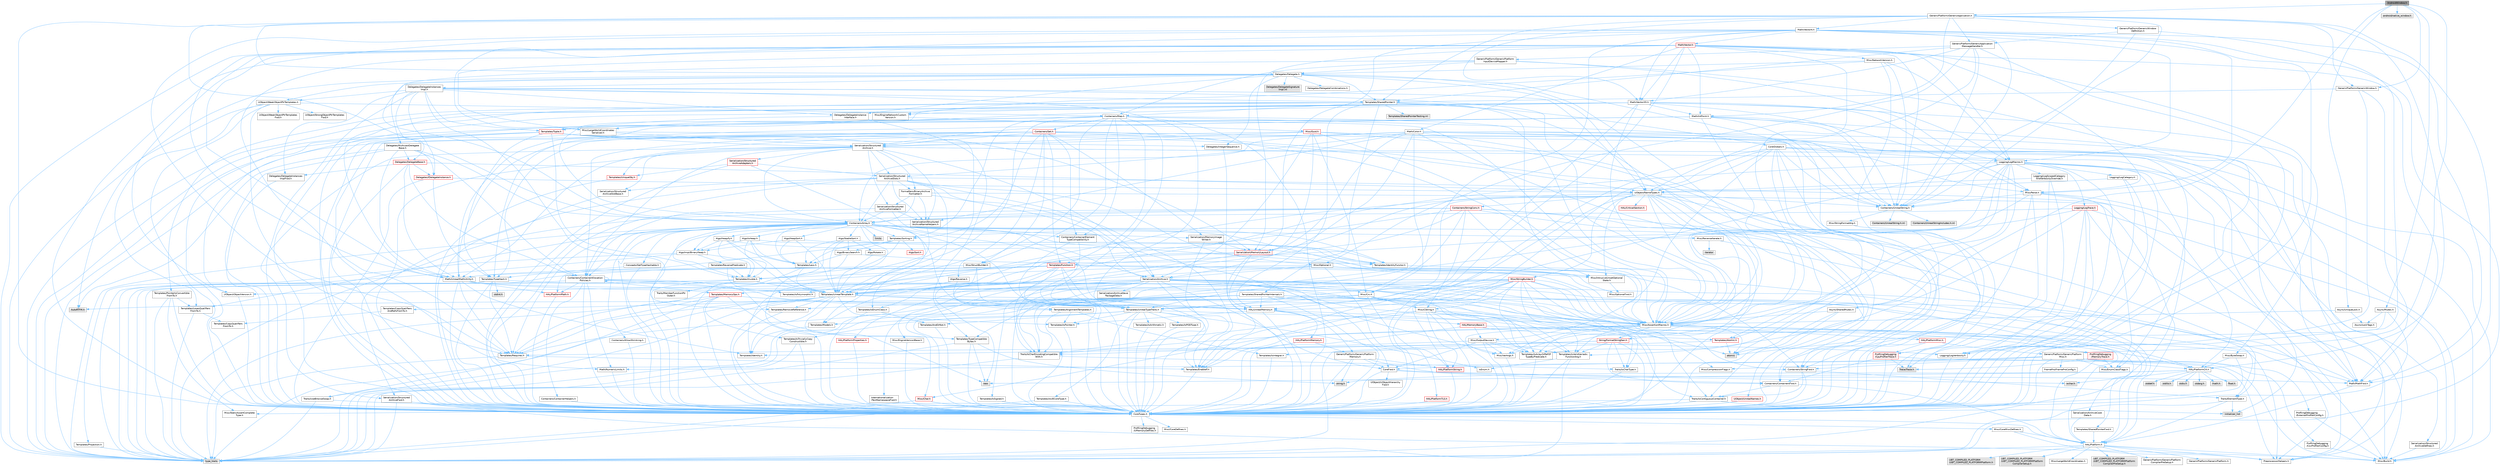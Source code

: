 digraph "AndroidWindow.h"
{
 // INTERACTIVE_SVG=YES
 // LATEX_PDF_SIZE
  bgcolor="transparent";
  edge [fontname=Helvetica,fontsize=10,labelfontname=Helvetica,labelfontsize=10];
  node [fontname=Helvetica,fontsize=10,shape=box,height=0.2,width=0.4];
  Node1 [id="Node000001",label="AndroidWindow.h",height=0.2,width=0.4,color="gray40", fillcolor="grey60", style="filled", fontcolor="black",tooltip=" "];
  Node1 -> Node2 [id="edge1_Node000001_Node000002",color="steelblue1",style="solid",tooltip=" "];
  Node2 [id="Node000002",label="GenericPlatform/GenericWindow.h",height=0.2,width=0.4,color="grey40", fillcolor="white", style="filled",URL="$da/d67/GenericWindow_8h.html",tooltip=" "];
  Node2 -> Node3 [id="edge2_Node000002_Node000003",color="steelblue1",style="solid",tooltip=" "];
  Node3 [id="Node000003",label="CoreTypes.h",height=0.2,width=0.4,color="grey40", fillcolor="white", style="filled",URL="$dc/dec/CoreTypes_8h.html",tooltip=" "];
  Node3 -> Node4 [id="edge3_Node000003_Node000004",color="steelblue1",style="solid",tooltip=" "];
  Node4 [id="Node000004",label="HAL/Platform.h",height=0.2,width=0.4,color="grey40", fillcolor="white", style="filled",URL="$d9/dd0/Platform_8h.html",tooltip=" "];
  Node4 -> Node5 [id="edge4_Node000004_Node000005",color="steelblue1",style="solid",tooltip=" "];
  Node5 [id="Node000005",label="Misc/Build.h",height=0.2,width=0.4,color="grey40", fillcolor="white", style="filled",URL="$d3/dbb/Build_8h.html",tooltip=" "];
  Node4 -> Node6 [id="edge5_Node000004_Node000006",color="steelblue1",style="solid",tooltip=" "];
  Node6 [id="Node000006",label="Misc/LargeWorldCoordinates.h",height=0.2,width=0.4,color="grey40", fillcolor="white", style="filled",URL="$d2/dcb/LargeWorldCoordinates_8h.html",tooltip=" "];
  Node4 -> Node7 [id="edge6_Node000004_Node000007",color="steelblue1",style="solid",tooltip=" "];
  Node7 [id="Node000007",label="type_traits",height=0.2,width=0.4,color="grey60", fillcolor="#E0E0E0", style="filled",tooltip=" "];
  Node4 -> Node8 [id="edge7_Node000004_Node000008",color="steelblue1",style="solid",tooltip=" "];
  Node8 [id="Node000008",label="PreprocessorHelpers.h",height=0.2,width=0.4,color="grey40", fillcolor="white", style="filled",URL="$db/ddb/PreprocessorHelpers_8h.html",tooltip=" "];
  Node4 -> Node9 [id="edge8_Node000004_Node000009",color="steelblue1",style="solid",tooltip=" "];
  Node9 [id="Node000009",label="UBT_COMPILED_PLATFORM\l/UBT_COMPILED_PLATFORMPlatform\lCompilerPreSetup.h",height=0.2,width=0.4,color="grey60", fillcolor="#E0E0E0", style="filled",tooltip=" "];
  Node4 -> Node10 [id="edge9_Node000004_Node000010",color="steelblue1",style="solid",tooltip=" "];
  Node10 [id="Node000010",label="GenericPlatform/GenericPlatform\lCompilerPreSetup.h",height=0.2,width=0.4,color="grey40", fillcolor="white", style="filled",URL="$d9/dc8/GenericPlatformCompilerPreSetup_8h.html",tooltip=" "];
  Node4 -> Node11 [id="edge10_Node000004_Node000011",color="steelblue1",style="solid",tooltip=" "];
  Node11 [id="Node000011",label="GenericPlatform/GenericPlatform.h",height=0.2,width=0.4,color="grey40", fillcolor="white", style="filled",URL="$d6/d84/GenericPlatform_8h.html",tooltip=" "];
  Node4 -> Node12 [id="edge11_Node000004_Node000012",color="steelblue1",style="solid",tooltip=" "];
  Node12 [id="Node000012",label="UBT_COMPILED_PLATFORM\l/UBT_COMPILED_PLATFORMPlatform.h",height=0.2,width=0.4,color="grey60", fillcolor="#E0E0E0", style="filled",tooltip=" "];
  Node4 -> Node13 [id="edge12_Node000004_Node000013",color="steelblue1",style="solid",tooltip=" "];
  Node13 [id="Node000013",label="UBT_COMPILED_PLATFORM\l/UBT_COMPILED_PLATFORMPlatform\lCompilerSetup.h",height=0.2,width=0.4,color="grey60", fillcolor="#E0E0E0", style="filled",tooltip=" "];
  Node3 -> Node14 [id="edge13_Node000003_Node000014",color="steelblue1",style="solid",tooltip=" "];
  Node14 [id="Node000014",label="ProfilingDebugging\l/UMemoryDefines.h",height=0.2,width=0.4,color="grey40", fillcolor="white", style="filled",URL="$d2/da2/UMemoryDefines_8h.html",tooltip=" "];
  Node3 -> Node15 [id="edge14_Node000003_Node000015",color="steelblue1",style="solid",tooltip=" "];
  Node15 [id="Node000015",label="Misc/CoreMiscDefines.h",height=0.2,width=0.4,color="grey40", fillcolor="white", style="filled",URL="$da/d38/CoreMiscDefines_8h.html",tooltip=" "];
  Node15 -> Node4 [id="edge15_Node000015_Node000004",color="steelblue1",style="solid",tooltip=" "];
  Node15 -> Node8 [id="edge16_Node000015_Node000008",color="steelblue1",style="solid",tooltip=" "];
  Node3 -> Node16 [id="edge17_Node000003_Node000016",color="steelblue1",style="solid",tooltip=" "];
  Node16 [id="Node000016",label="Misc/CoreDefines.h",height=0.2,width=0.4,color="grey40", fillcolor="white", style="filled",URL="$d3/dd2/CoreDefines_8h.html",tooltip=" "];
  Node2 -> Node17 [id="edge18_Node000002_Node000017",color="steelblue1",style="solid",tooltip=" "];
  Node17 [id="Node000017",label="Math/MathFwd.h",height=0.2,width=0.4,color="grey40", fillcolor="white", style="filled",URL="$d2/d10/MathFwd_8h.html",tooltip=" "];
  Node17 -> Node4 [id="edge19_Node000017_Node000004",color="steelblue1",style="solid",tooltip=" "];
  Node2 -> Node18 [id="edge20_Node000002_Node000018",color="steelblue1",style="solid",tooltip=" "];
  Node18 [id="Node000018",label="Templates/SharedPointer.h",height=0.2,width=0.4,color="grey40", fillcolor="white", style="filled",URL="$d2/d17/SharedPointer_8h.html",tooltip=" "];
  Node18 -> Node3 [id="edge21_Node000018_Node000003",color="steelblue1",style="solid",tooltip=" "];
  Node18 -> Node19 [id="edge22_Node000018_Node000019",color="steelblue1",style="solid",tooltip=" "];
  Node19 [id="Node000019",label="Misc/IntrusiveUnsetOptional\lState.h",height=0.2,width=0.4,color="grey40", fillcolor="white", style="filled",URL="$d2/d0a/IntrusiveUnsetOptionalState_8h.html",tooltip=" "];
  Node19 -> Node20 [id="edge23_Node000019_Node000020",color="steelblue1",style="solid",tooltip=" "];
  Node20 [id="Node000020",label="Misc/OptionalFwd.h",height=0.2,width=0.4,color="grey40", fillcolor="white", style="filled",URL="$dc/d50/OptionalFwd_8h.html",tooltip=" "];
  Node18 -> Node21 [id="edge24_Node000018_Node000021",color="steelblue1",style="solid",tooltip=" "];
  Node21 [id="Node000021",label="Templates/PointerIsConvertible\lFromTo.h",height=0.2,width=0.4,color="grey40", fillcolor="white", style="filled",URL="$d6/d65/PointerIsConvertibleFromTo_8h.html",tooltip=" "];
  Node21 -> Node3 [id="edge25_Node000021_Node000003",color="steelblue1",style="solid",tooltip=" "];
  Node21 -> Node22 [id="edge26_Node000021_Node000022",color="steelblue1",style="solid",tooltip=" "];
  Node22 [id="Node000022",label="Misc/StaticAssertComplete\lType.h",height=0.2,width=0.4,color="grey40", fillcolor="white", style="filled",URL="$d5/d4e/StaticAssertCompleteType_8h.html",tooltip=" "];
  Node21 -> Node23 [id="edge27_Node000021_Node000023",color="steelblue1",style="solid",tooltip=" "];
  Node23 [id="Node000023",label="Templates/LosesQualifiers\lFromTo.h",height=0.2,width=0.4,color="grey40", fillcolor="white", style="filled",URL="$d2/db3/LosesQualifiersFromTo_8h.html",tooltip=" "];
  Node23 -> Node24 [id="edge28_Node000023_Node000024",color="steelblue1",style="solid",tooltip=" "];
  Node24 [id="Node000024",label="Templates/CopyQualifiers\lFromTo.h",height=0.2,width=0.4,color="grey40", fillcolor="white", style="filled",URL="$d5/db4/CopyQualifiersFromTo_8h.html",tooltip=" "];
  Node23 -> Node7 [id="edge29_Node000023_Node000007",color="steelblue1",style="solid",tooltip=" "];
  Node21 -> Node7 [id="edge30_Node000021_Node000007",color="steelblue1",style="solid",tooltip=" "];
  Node18 -> Node25 [id="edge31_Node000018_Node000025",color="steelblue1",style="solid",tooltip=" "];
  Node25 [id="Node000025",label="Misc/AssertionMacros.h",height=0.2,width=0.4,color="grey40", fillcolor="white", style="filled",URL="$d0/dfa/AssertionMacros_8h.html",tooltip=" "];
  Node25 -> Node3 [id="edge32_Node000025_Node000003",color="steelblue1",style="solid",tooltip=" "];
  Node25 -> Node4 [id="edge33_Node000025_Node000004",color="steelblue1",style="solid",tooltip=" "];
  Node25 -> Node26 [id="edge34_Node000025_Node000026",color="steelblue1",style="solid",tooltip=" "];
  Node26 [id="Node000026",label="HAL/PlatformMisc.h",height=0.2,width=0.4,color="red", fillcolor="#FFF0F0", style="filled",URL="$d0/df5/PlatformMisc_8h.html",tooltip=" "];
  Node26 -> Node3 [id="edge35_Node000026_Node000003",color="steelblue1",style="solid",tooltip=" "];
  Node26 -> Node27 [id="edge36_Node000026_Node000027",color="steelblue1",style="solid",tooltip=" "];
  Node27 [id="Node000027",label="GenericPlatform/GenericPlatform\lMisc.h",height=0.2,width=0.4,color="grey40", fillcolor="white", style="filled",URL="$db/d9a/GenericPlatformMisc_8h.html",tooltip=" "];
  Node27 -> Node28 [id="edge37_Node000027_Node000028",color="steelblue1",style="solid",tooltip=" "];
  Node28 [id="Node000028",label="Containers/StringFwd.h",height=0.2,width=0.4,color="grey40", fillcolor="white", style="filled",URL="$df/d37/StringFwd_8h.html",tooltip=" "];
  Node28 -> Node3 [id="edge38_Node000028_Node000003",color="steelblue1",style="solid",tooltip=" "];
  Node28 -> Node29 [id="edge39_Node000028_Node000029",color="steelblue1",style="solid",tooltip=" "];
  Node29 [id="Node000029",label="Traits/ElementType.h",height=0.2,width=0.4,color="grey40", fillcolor="white", style="filled",URL="$d5/d4f/ElementType_8h.html",tooltip=" "];
  Node29 -> Node4 [id="edge40_Node000029_Node000004",color="steelblue1",style="solid",tooltip=" "];
  Node29 -> Node30 [id="edge41_Node000029_Node000030",color="steelblue1",style="solid",tooltip=" "];
  Node30 [id="Node000030",label="initializer_list",height=0.2,width=0.4,color="grey60", fillcolor="#E0E0E0", style="filled",tooltip=" "];
  Node29 -> Node7 [id="edge42_Node000029_Node000007",color="steelblue1",style="solid",tooltip=" "];
  Node28 -> Node31 [id="edge43_Node000028_Node000031",color="steelblue1",style="solid",tooltip=" "];
  Node31 [id="Node000031",label="Traits/IsContiguousContainer.h",height=0.2,width=0.4,color="grey40", fillcolor="white", style="filled",URL="$d5/d3c/IsContiguousContainer_8h.html",tooltip=" "];
  Node31 -> Node3 [id="edge44_Node000031_Node000003",color="steelblue1",style="solid",tooltip=" "];
  Node31 -> Node22 [id="edge45_Node000031_Node000022",color="steelblue1",style="solid",tooltip=" "];
  Node31 -> Node30 [id="edge46_Node000031_Node000030",color="steelblue1",style="solid",tooltip=" "];
  Node27 -> Node32 [id="edge47_Node000027_Node000032",color="steelblue1",style="solid",tooltip=" "];
  Node32 [id="Node000032",label="CoreFwd.h",height=0.2,width=0.4,color="grey40", fillcolor="white", style="filled",URL="$d1/d1e/CoreFwd_8h.html",tooltip=" "];
  Node32 -> Node3 [id="edge48_Node000032_Node000003",color="steelblue1",style="solid",tooltip=" "];
  Node32 -> Node33 [id="edge49_Node000032_Node000033",color="steelblue1",style="solid",tooltip=" "];
  Node33 [id="Node000033",label="Containers/ContainersFwd.h",height=0.2,width=0.4,color="grey40", fillcolor="white", style="filled",URL="$d4/d0a/ContainersFwd_8h.html",tooltip=" "];
  Node33 -> Node4 [id="edge50_Node000033_Node000004",color="steelblue1",style="solid",tooltip=" "];
  Node33 -> Node3 [id="edge51_Node000033_Node000003",color="steelblue1",style="solid",tooltip=" "];
  Node33 -> Node31 [id="edge52_Node000033_Node000031",color="steelblue1",style="solid",tooltip=" "];
  Node32 -> Node17 [id="edge53_Node000032_Node000017",color="steelblue1",style="solid",tooltip=" "];
  Node32 -> Node34 [id="edge54_Node000032_Node000034",color="steelblue1",style="solid",tooltip=" "];
  Node34 [id="Node000034",label="UObject/UObjectHierarchy\lFwd.h",height=0.2,width=0.4,color="grey40", fillcolor="white", style="filled",URL="$d3/d13/UObjectHierarchyFwd_8h.html",tooltip=" "];
  Node27 -> Node3 [id="edge55_Node000027_Node000003",color="steelblue1",style="solid",tooltip=" "];
  Node27 -> Node35 [id="edge56_Node000027_Node000035",color="steelblue1",style="solid",tooltip=" "];
  Node35 [id="Node000035",label="FramePro/FrameProConfig.h",height=0.2,width=0.4,color="grey40", fillcolor="white", style="filled",URL="$d7/d90/FrameProConfig_8h.html",tooltip=" "];
  Node27 -> Node36 [id="edge57_Node000027_Node000036",color="steelblue1",style="solid",tooltip=" "];
  Node36 [id="Node000036",label="HAL/PlatformCrt.h",height=0.2,width=0.4,color="grey40", fillcolor="white", style="filled",URL="$d8/d75/PlatformCrt_8h.html",tooltip=" "];
  Node36 -> Node37 [id="edge58_Node000036_Node000037",color="steelblue1",style="solid",tooltip=" "];
  Node37 [id="Node000037",label="new",height=0.2,width=0.4,color="grey60", fillcolor="#E0E0E0", style="filled",tooltip=" "];
  Node36 -> Node38 [id="edge59_Node000036_Node000038",color="steelblue1",style="solid",tooltip=" "];
  Node38 [id="Node000038",label="wchar.h",height=0.2,width=0.4,color="grey60", fillcolor="#E0E0E0", style="filled",tooltip=" "];
  Node36 -> Node39 [id="edge60_Node000036_Node000039",color="steelblue1",style="solid",tooltip=" "];
  Node39 [id="Node000039",label="stddef.h",height=0.2,width=0.4,color="grey60", fillcolor="#E0E0E0", style="filled",tooltip=" "];
  Node36 -> Node40 [id="edge61_Node000036_Node000040",color="steelblue1",style="solid",tooltip=" "];
  Node40 [id="Node000040",label="stdlib.h",height=0.2,width=0.4,color="grey60", fillcolor="#E0E0E0", style="filled",tooltip=" "];
  Node36 -> Node41 [id="edge62_Node000036_Node000041",color="steelblue1",style="solid",tooltip=" "];
  Node41 [id="Node000041",label="stdio.h",height=0.2,width=0.4,color="grey60", fillcolor="#E0E0E0", style="filled",tooltip=" "];
  Node36 -> Node42 [id="edge63_Node000036_Node000042",color="steelblue1",style="solid",tooltip=" "];
  Node42 [id="Node000042",label="stdarg.h",height=0.2,width=0.4,color="grey60", fillcolor="#E0E0E0", style="filled",tooltip=" "];
  Node36 -> Node43 [id="edge64_Node000036_Node000043",color="steelblue1",style="solid",tooltip=" "];
  Node43 [id="Node000043",label="math.h",height=0.2,width=0.4,color="grey60", fillcolor="#E0E0E0", style="filled",tooltip=" "];
  Node36 -> Node44 [id="edge65_Node000036_Node000044",color="steelblue1",style="solid",tooltip=" "];
  Node44 [id="Node000044",label="float.h",height=0.2,width=0.4,color="grey60", fillcolor="#E0E0E0", style="filled",tooltip=" "];
  Node36 -> Node45 [id="edge66_Node000036_Node000045",color="steelblue1",style="solid",tooltip=" "];
  Node45 [id="Node000045",label="string.h",height=0.2,width=0.4,color="grey60", fillcolor="#E0E0E0", style="filled",tooltip=" "];
  Node27 -> Node46 [id="edge67_Node000027_Node000046",color="steelblue1",style="solid",tooltip=" "];
  Node46 [id="Node000046",label="Math/NumericLimits.h",height=0.2,width=0.4,color="grey40", fillcolor="white", style="filled",URL="$df/d1b/NumericLimits_8h.html",tooltip=" "];
  Node46 -> Node3 [id="edge68_Node000046_Node000003",color="steelblue1",style="solid",tooltip=" "];
  Node27 -> Node47 [id="edge69_Node000027_Node000047",color="steelblue1",style="solid",tooltip=" "];
  Node47 [id="Node000047",label="Misc/CompressionFlags.h",height=0.2,width=0.4,color="grey40", fillcolor="white", style="filled",URL="$d9/d76/CompressionFlags_8h.html",tooltip=" "];
  Node27 -> Node48 [id="edge70_Node000027_Node000048",color="steelblue1",style="solid",tooltip=" "];
  Node48 [id="Node000048",label="Misc/EnumClassFlags.h",height=0.2,width=0.4,color="grey40", fillcolor="white", style="filled",URL="$d8/de7/EnumClassFlags_8h.html",tooltip=" "];
  Node27 -> Node49 [id="edge71_Node000027_Node000049",color="steelblue1",style="solid",tooltip=" "];
  Node49 [id="Node000049",label="ProfilingDebugging\l/CsvProfilerConfig.h",height=0.2,width=0.4,color="grey40", fillcolor="white", style="filled",URL="$d3/d88/CsvProfilerConfig_8h.html",tooltip=" "];
  Node49 -> Node5 [id="edge72_Node000049_Node000005",color="steelblue1",style="solid",tooltip=" "];
  Node27 -> Node50 [id="edge73_Node000027_Node000050",color="steelblue1",style="solid",tooltip=" "];
  Node50 [id="Node000050",label="ProfilingDebugging\l/ExternalProfilerConfig.h",height=0.2,width=0.4,color="grey40", fillcolor="white", style="filled",URL="$d3/dbb/ExternalProfilerConfig_8h.html",tooltip=" "];
  Node50 -> Node5 [id="edge74_Node000050_Node000005",color="steelblue1",style="solid",tooltip=" "];
  Node26 -> Node52 [id="edge75_Node000026_Node000052",color="steelblue1",style="solid",tooltip=" "];
  Node52 [id="Node000052",label="ProfilingDebugging\l/CpuProfilerTrace.h",height=0.2,width=0.4,color="red", fillcolor="#FFF0F0", style="filled",URL="$da/dcb/CpuProfilerTrace_8h.html",tooltip=" "];
  Node52 -> Node3 [id="edge76_Node000052_Node000003",color="steelblue1",style="solid",tooltip=" "];
  Node52 -> Node33 [id="edge77_Node000052_Node000033",color="steelblue1",style="solid",tooltip=" "];
  Node52 -> Node8 [id="edge78_Node000052_Node000008",color="steelblue1",style="solid",tooltip=" "];
  Node52 -> Node5 [id="edge79_Node000052_Node000005",color="steelblue1",style="solid",tooltip=" "];
  Node52 -> Node59 [id="edge80_Node000052_Node000059",color="steelblue1",style="solid",tooltip=" "];
  Node59 [id="Node000059",label="Trace/Trace.h",height=0.2,width=0.4,color="grey60", fillcolor="#E0E0E0", style="filled",tooltip=" "];
  Node25 -> Node8 [id="edge81_Node000025_Node000008",color="steelblue1",style="solid",tooltip=" "];
  Node25 -> Node60 [id="edge82_Node000025_Node000060",color="steelblue1",style="solid",tooltip=" "];
  Node60 [id="Node000060",label="Templates/EnableIf.h",height=0.2,width=0.4,color="grey40", fillcolor="white", style="filled",URL="$d7/d60/EnableIf_8h.html",tooltip=" "];
  Node60 -> Node3 [id="edge83_Node000060_Node000003",color="steelblue1",style="solid",tooltip=" "];
  Node25 -> Node61 [id="edge84_Node000025_Node000061",color="steelblue1",style="solid",tooltip=" "];
  Node61 [id="Node000061",label="Templates/IsArrayOrRefOf\lTypeByPredicate.h",height=0.2,width=0.4,color="grey40", fillcolor="white", style="filled",URL="$d6/da1/IsArrayOrRefOfTypeByPredicate_8h.html",tooltip=" "];
  Node61 -> Node3 [id="edge85_Node000061_Node000003",color="steelblue1",style="solid",tooltip=" "];
  Node25 -> Node62 [id="edge86_Node000025_Node000062",color="steelblue1",style="solid",tooltip=" "];
  Node62 [id="Node000062",label="Templates/IsValidVariadic\lFunctionArg.h",height=0.2,width=0.4,color="grey40", fillcolor="white", style="filled",URL="$d0/dc8/IsValidVariadicFunctionArg_8h.html",tooltip=" "];
  Node62 -> Node3 [id="edge87_Node000062_Node000003",color="steelblue1",style="solid",tooltip=" "];
  Node62 -> Node63 [id="edge88_Node000062_Node000063",color="steelblue1",style="solid",tooltip=" "];
  Node63 [id="Node000063",label="IsEnum.h",height=0.2,width=0.4,color="grey40", fillcolor="white", style="filled",URL="$d4/de5/IsEnum_8h.html",tooltip=" "];
  Node62 -> Node7 [id="edge89_Node000062_Node000007",color="steelblue1",style="solid",tooltip=" "];
  Node25 -> Node64 [id="edge90_Node000025_Node000064",color="steelblue1",style="solid",tooltip=" "];
  Node64 [id="Node000064",label="Traits/IsCharEncodingCompatible\lWith.h",height=0.2,width=0.4,color="grey40", fillcolor="white", style="filled",URL="$df/dd1/IsCharEncodingCompatibleWith_8h.html",tooltip=" "];
  Node64 -> Node7 [id="edge91_Node000064_Node000007",color="steelblue1",style="solid",tooltip=" "];
  Node64 -> Node65 [id="edge92_Node000064_Node000065",color="steelblue1",style="solid",tooltip=" "];
  Node65 [id="Node000065",label="Traits/IsCharType.h",height=0.2,width=0.4,color="grey40", fillcolor="white", style="filled",URL="$db/d51/IsCharType_8h.html",tooltip=" "];
  Node65 -> Node3 [id="edge93_Node000065_Node000003",color="steelblue1",style="solid",tooltip=" "];
  Node25 -> Node66 [id="edge94_Node000025_Node000066",color="steelblue1",style="solid",tooltip=" "];
  Node66 [id="Node000066",label="Misc/VarArgs.h",height=0.2,width=0.4,color="grey40", fillcolor="white", style="filled",URL="$d5/d6f/VarArgs_8h.html",tooltip=" "];
  Node66 -> Node3 [id="edge95_Node000066_Node000003",color="steelblue1",style="solid",tooltip=" "];
  Node25 -> Node67 [id="edge96_Node000025_Node000067",color="steelblue1",style="solid",tooltip=" "];
  Node67 [id="Node000067",label="String/FormatStringSan.h",height=0.2,width=0.4,color="red", fillcolor="#FFF0F0", style="filled",URL="$d3/d8b/FormatStringSan_8h.html",tooltip=" "];
  Node67 -> Node7 [id="edge97_Node000067_Node000007",color="steelblue1",style="solid",tooltip=" "];
  Node67 -> Node3 [id="edge98_Node000067_Node000003",color="steelblue1",style="solid",tooltip=" "];
  Node67 -> Node68 [id="edge99_Node000067_Node000068",color="steelblue1",style="solid",tooltip=" "];
  Node68 [id="Node000068",label="Templates/Requires.h",height=0.2,width=0.4,color="grey40", fillcolor="white", style="filled",URL="$dc/d96/Requires_8h.html",tooltip=" "];
  Node68 -> Node60 [id="edge100_Node000068_Node000060",color="steelblue1",style="solid",tooltip=" "];
  Node68 -> Node7 [id="edge101_Node000068_Node000007",color="steelblue1",style="solid",tooltip=" "];
  Node67 -> Node69 [id="edge102_Node000067_Node000069",color="steelblue1",style="solid",tooltip=" "];
  Node69 [id="Node000069",label="Templates/Identity.h",height=0.2,width=0.4,color="grey40", fillcolor="white", style="filled",URL="$d0/dd5/Identity_8h.html",tooltip=" "];
  Node67 -> Node62 [id="edge103_Node000067_Node000062",color="steelblue1",style="solid",tooltip=" "];
  Node67 -> Node65 [id="edge104_Node000067_Node000065",color="steelblue1",style="solid",tooltip=" "];
  Node67 -> Node33 [id="edge105_Node000067_Node000033",color="steelblue1",style="solid",tooltip=" "];
  Node25 -> Node73 [id="edge106_Node000025_Node000073",color="steelblue1",style="solid",tooltip=" "];
  Node73 [id="Node000073",label="atomic",height=0.2,width=0.4,color="grey60", fillcolor="#E0E0E0", style="filled",tooltip=" "];
  Node18 -> Node74 [id="edge107_Node000018_Node000074",color="steelblue1",style="solid",tooltip=" "];
  Node74 [id="Node000074",label="HAL/UnrealMemory.h",height=0.2,width=0.4,color="grey40", fillcolor="white", style="filled",URL="$d9/d96/UnrealMemory_8h.html",tooltip=" "];
  Node74 -> Node3 [id="edge108_Node000074_Node000003",color="steelblue1",style="solid",tooltip=" "];
  Node74 -> Node75 [id="edge109_Node000074_Node000075",color="steelblue1",style="solid",tooltip=" "];
  Node75 [id="Node000075",label="GenericPlatform/GenericPlatform\lMemory.h",height=0.2,width=0.4,color="grey40", fillcolor="white", style="filled",URL="$dd/d22/GenericPlatformMemory_8h.html",tooltip=" "];
  Node75 -> Node32 [id="edge110_Node000075_Node000032",color="steelblue1",style="solid",tooltip=" "];
  Node75 -> Node3 [id="edge111_Node000075_Node000003",color="steelblue1",style="solid",tooltip=" "];
  Node75 -> Node76 [id="edge112_Node000075_Node000076",color="steelblue1",style="solid",tooltip=" "];
  Node76 [id="Node000076",label="HAL/PlatformString.h",height=0.2,width=0.4,color="red", fillcolor="#FFF0F0", style="filled",URL="$db/db5/PlatformString_8h.html",tooltip=" "];
  Node76 -> Node3 [id="edge113_Node000076_Node000003",color="steelblue1",style="solid",tooltip=" "];
  Node75 -> Node45 [id="edge114_Node000075_Node000045",color="steelblue1",style="solid",tooltip=" "];
  Node75 -> Node38 [id="edge115_Node000075_Node000038",color="steelblue1",style="solid",tooltip=" "];
  Node74 -> Node78 [id="edge116_Node000074_Node000078",color="steelblue1",style="solid",tooltip=" "];
  Node78 [id="Node000078",label="HAL/MemoryBase.h",height=0.2,width=0.4,color="red", fillcolor="#FFF0F0", style="filled",URL="$d6/d9f/MemoryBase_8h.html",tooltip=" "];
  Node78 -> Node3 [id="edge117_Node000078_Node000003",color="steelblue1",style="solid",tooltip=" "];
  Node78 -> Node36 [id="edge118_Node000078_Node000036",color="steelblue1",style="solid",tooltip=" "];
  Node78 -> Node80 [id="edge119_Node000078_Node000080",color="steelblue1",style="solid",tooltip=" "];
  Node80 [id="Node000080",label="Misc/OutputDevice.h",height=0.2,width=0.4,color="grey40", fillcolor="white", style="filled",URL="$d7/d32/OutputDevice_8h.html",tooltip=" "];
  Node80 -> Node32 [id="edge120_Node000080_Node000032",color="steelblue1",style="solid",tooltip=" "];
  Node80 -> Node3 [id="edge121_Node000080_Node000003",color="steelblue1",style="solid",tooltip=" "];
  Node80 -> Node81 [id="edge122_Node000080_Node000081",color="steelblue1",style="solid",tooltip=" "];
  Node81 [id="Node000081",label="Logging/LogVerbosity.h",height=0.2,width=0.4,color="grey40", fillcolor="white", style="filled",URL="$d2/d8f/LogVerbosity_8h.html",tooltip=" "];
  Node81 -> Node3 [id="edge123_Node000081_Node000003",color="steelblue1",style="solid",tooltip=" "];
  Node80 -> Node66 [id="edge124_Node000080_Node000066",color="steelblue1",style="solid",tooltip=" "];
  Node80 -> Node61 [id="edge125_Node000080_Node000061",color="steelblue1",style="solid",tooltip=" "];
  Node80 -> Node62 [id="edge126_Node000080_Node000062",color="steelblue1",style="solid",tooltip=" "];
  Node80 -> Node64 [id="edge127_Node000080_Node000064",color="steelblue1",style="solid",tooltip=" "];
  Node78 -> Node82 [id="edge128_Node000078_Node000082",color="steelblue1",style="solid",tooltip=" "];
  Node82 [id="Node000082",label="Templates/Atomic.h",height=0.2,width=0.4,color="red", fillcolor="#FFF0F0", style="filled",URL="$d3/d91/Atomic_8h.html",tooltip=" "];
  Node82 -> Node85 [id="edge129_Node000082_Node000085",color="steelblue1",style="solid",tooltip=" "];
  Node85 [id="Node000085",label="Templates/IsIntegral.h",height=0.2,width=0.4,color="grey40", fillcolor="white", style="filled",URL="$da/d64/IsIntegral_8h.html",tooltip=" "];
  Node85 -> Node3 [id="edge130_Node000085_Node000003",color="steelblue1",style="solid",tooltip=" "];
  Node82 -> Node73 [id="edge131_Node000082_Node000073",color="steelblue1",style="solid",tooltip=" "];
  Node74 -> Node91 [id="edge132_Node000074_Node000091",color="steelblue1",style="solid",tooltip=" "];
  Node91 [id="Node000091",label="HAL/PlatformMemory.h",height=0.2,width=0.4,color="red", fillcolor="#FFF0F0", style="filled",URL="$de/d68/PlatformMemory_8h.html",tooltip=" "];
  Node91 -> Node3 [id="edge133_Node000091_Node000003",color="steelblue1",style="solid",tooltip=" "];
  Node91 -> Node75 [id="edge134_Node000091_Node000075",color="steelblue1",style="solid",tooltip=" "];
  Node74 -> Node93 [id="edge135_Node000074_Node000093",color="steelblue1",style="solid",tooltip=" "];
  Node93 [id="Node000093",label="ProfilingDebugging\l/MemoryTrace.h",height=0.2,width=0.4,color="red", fillcolor="#FFF0F0", style="filled",URL="$da/dd7/MemoryTrace_8h.html",tooltip=" "];
  Node93 -> Node4 [id="edge136_Node000093_Node000004",color="steelblue1",style="solid",tooltip=" "];
  Node93 -> Node48 [id="edge137_Node000093_Node000048",color="steelblue1",style="solid",tooltip=" "];
  Node93 -> Node59 [id="edge138_Node000093_Node000059",color="steelblue1",style="solid",tooltip=" "];
  Node74 -> Node94 [id="edge139_Node000074_Node000094",color="steelblue1",style="solid",tooltip=" "];
  Node94 [id="Node000094",label="Templates/IsPointer.h",height=0.2,width=0.4,color="grey40", fillcolor="white", style="filled",URL="$d7/d05/IsPointer_8h.html",tooltip=" "];
  Node94 -> Node3 [id="edge140_Node000094_Node000003",color="steelblue1",style="solid",tooltip=" "];
  Node18 -> Node95 [id="edge141_Node000018_Node000095",color="steelblue1",style="solid",tooltip=" "];
  Node95 [id="Node000095",label="Containers/Array.h",height=0.2,width=0.4,color="grey40", fillcolor="white", style="filled",URL="$df/dd0/Array_8h.html",tooltip=" "];
  Node95 -> Node3 [id="edge142_Node000095_Node000003",color="steelblue1",style="solid",tooltip=" "];
  Node95 -> Node25 [id="edge143_Node000095_Node000025",color="steelblue1",style="solid",tooltip=" "];
  Node95 -> Node19 [id="edge144_Node000095_Node000019",color="steelblue1",style="solid",tooltip=" "];
  Node95 -> Node96 [id="edge145_Node000095_Node000096",color="steelblue1",style="solid",tooltip=" "];
  Node96 [id="Node000096",label="Misc/ReverseIterate.h",height=0.2,width=0.4,color="grey40", fillcolor="white", style="filled",URL="$db/de3/ReverseIterate_8h.html",tooltip=" "];
  Node96 -> Node4 [id="edge146_Node000096_Node000004",color="steelblue1",style="solid",tooltip=" "];
  Node96 -> Node97 [id="edge147_Node000096_Node000097",color="steelblue1",style="solid",tooltip=" "];
  Node97 [id="Node000097",label="iterator",height=0.2,width=0.4,color="grey60", fillcolor="#E0E0E0", style="filled",tooltip=" "];
  Node95 -> Node74 [id="edge148_Node000095_Node000074",color="steelblue1",style="solid",tooltip=" "];
  Node95 -> Node98 [id="edge149_Node000095_Node000098",color="steelblue1",style="solid",tooltip=" "];
  Node98 [id="Node000098",label="Templates/UnrealTypeTraits.h",height=0.2,width=0.4,color="grey40", fillcolor="white", style="filled",URL="$d2/d2d/UnrealTypeTraits_8h.html",tooltip=" "];
  Node98 -> Node3 [id="edge150_Node000098_Node000003",color="steelblue1",style="solid",tooltip=" "];
  Node98 -> Node94 [id="edge151_Node000098_Node000094",color="steelblue1",style="solid",tooltip=" "];
  Node98 -> Node25 [id="edge152_Node000098_Node000025",color="steelblue1",style="solid",tooltip=" "];
  Node98 -> Node87 [id="edge153_Node000098_Node000087",color="steelblue1",style="solid",tooltip=" "];
  Node87 [id="Node000087",label="Templates/AndOrNot.h",height=0.2,width=0.4,color="grey40", fillcolor="white", style="filled",URL="$db/d0a/AndOrNot_8h.html",tooltip=" "];
  Node87 -> Node3 [id="edge154_Node000087_Node000003",color="steelblue1",style="solid",tooltip=" "];
  Node98 -> Node60 [id="edge155_Node000098_Node000060",color="steelblue1",style="solid",tooltip=" "];
  Node98 -> Node99 [id="edge156_Node000098_Node000099",color="steelblue1",style="solid",tooltip=" "];
  Node99 [id="Node000099",label="Templates/IsArithmetic.h",height=0.2,width=0.4,color="grey40", fillcolor="white", style="filled",URL="$d2/d5d/IsArithmetic_8h.html",tooltip=" "];
  Node99 -> Node3 [id="edge157_Node000099_Node000003",color="steelblue1",style="solid",tooltip=" "];
  Node98 -> Node63 [id="edge158_Node000098_Node000063",color="steelblue1",style="solid",tooltip=" "];
  Node98 -> Node100 [id="edge159_Node000098_Node000100",color="steelblue1",style="solid",tooltip=" "];
  Node100 [id="Node000100",label="Templates/Models.h",height=0.2,width=0.4,color="grey40", fillcolor="white", style="filled",URL="$d3/d0c/Models_8h.html",tooltip=" "];
  Node100 -> Node69 [id="edge160_Node000100_Node000069",color="steelblue1",style="solid",tooltip=" "];
  Node98 -> Node101 [id="edge161_Node000098_Node000101",color="steelblue1",style="solid",tooltip=" "];
  Node101 [id="Node000101",label="Templates/IsPODType.h",height=0.2,width=0.4,color="grey40", fillcolor="white", style="filled",URL="$d7/db1/IsPODType_8h.html",tooltip=" "];
  Node101 -> Node3 [id="edge162_Node000101_Node000003",color="steelblue1",style="solid",tooltip=" "];
  Node98 -> Node102 [id="edge163_Node000098_Node000102",color="steelblue1",style="solid",tooltip=" "];
  Node102 [id="Node000102",label="Templates/IsUECoreType.h",height=0.2,width=0.4,color="grey40", fillcolor="white", style="filled",URL="$d1/db8/IsUECoreType_8h.html",tooltip=" "];
  Node102 -> Node3 [id="edge164_Node000102_Node000003",color="steelblue1",style="solid",tooltip=" "];
  Node102 -> Node7 [id="edge165_Node000102_Node000007",color="steelblue1",style="solid",tooltip=" "];
  Node98 -> Node88 [id="edge166_Node000098_Node000088",color="steelblue1",style="solid",tooltip=" "];
  Node88 [id="Node000088",label="Templates/IsTriviallyCopy\lConstructible.h",height=0.2,width=0.4,color="grey40", fillcolor="white", style="filled",URL="$d3/d78/IsTriviallyCopyConstructible_8h.html",tooltip=" "];
  Node88 -> Node3 [id="edge167_Node000088_Node000003",color="steelblue1",style="solid",tooltip=" "];
  Node88 -> Node7 [id="edge168_Node000088_Node000007",color="steelblue1",style="solid",tooltip=" "];
  Node95 -> Node103 [id="edge169_Node000095_Node000103",color="steelblue1",style="solid",tooltip=" "];
  Node103 [id="Node000103",label="Templates/UnrealTemplate.h",height=0.2,width=0.4,color="grey40", fillcolor="white", style="filled",URL="$d4/d24/UnrealTemplate_8h.html",tooltip=" "];
  Node103 -> Node3 [id="edge170_Node000103_Node000003",color="steelblue1",style="solid",tooltip=" "];
  Node103 -> Node94 [id="edge171_Node000103_Node000094",color="steelblue1",style="solid",tooltip=" "];
  Node103 -> Node74 [id="edge172_Node000103_Node000074",color="steelblue1",style="solid",tooltip=" "];
  Node103 -> Node104 [id="edge173_Node000103_Node000104",color="steelblue1",style="solid",tooltip=" "];
  Node104 [id="Node000104",label="Templates/CopyQualifiers\lAndRefsFromTo.h",height=0.2,width=0.4,color="grey40", fillcolor="white", style="filled",URL="$d3/db3/CopyQualifiersAndRefsFromTo_8h.html",tooltip=" "];
  Node104 -> Node24 [id="edge174_Node000104_Node000024",color="steelblue1",style="solid",tooltip=" "];
  Node103 -> Node98 [id="edge175_Node000103_Node000098",color="steelblue1",style="solid",tooltip=" "];
  Node103 -> Node105 [id="edge176_Node000103_Node000105",color="steelblue1",style="solid",tooltip=" "];
  Node105 [id="Node000105",label="Templates/RemoveReference.h",height=0.2,width=0.4,color="grey40", fillcolor="white", style="filled",URL="$da/dbe/RemoveReference_8h.html",tooltip=" "];
  Node105 -> Node3 [id="edge177_Node000105_Node000003",color="steelblue1",style="solid",tooltip=" "];
  Node103 -> Node68 [id="edge178_Node000103_Node000068",color="steelblue1",style="solid",tooltip=" "];
  Node103 -> Node106 [id="edge179_Node000103_Node000106",color="steelblue1",style="solid",tooltip=" "];
  Node106 [id="Node000106",label="Templates/TypeCompatible\lBytes.h",height=0.2,width=0.4,color="grey40", fillcolor="white", style="filled",URL="$df/d0a/TypeCompatibleBytes_8h.html",tooltip=" "];
  Node106 -> Node3 [id="edge180_Node000106_Node000003",color="steelblue1",style="solid",tooltip=" "];
  Node106 -> Node45 [id="edge181_Node000106_Node000045",color="steelblue1",style="solid",tooltip=" "];
  Node106 -> Node37 [id="edge182_Node000106_Node000037",color="steelblue1",style="solid",tooltip=" "];
  Node106 -> Node7 [id="edge183_Node000106_Node000007",color="steelblue1",style="solid",tooltip=" "];
  Node103 -> Node69 [id="edge184_Node000103_Node000069",color="steelblue1",style="solid",tooltip=" "];
  Node103 -> Node31 [id="edge185_Node000103_Node000031",color="steelblue1",style="solid",tooltip=" "];
  Node103 -> Node107 [id="edge186_Node000103_Node000107",color="steelblue1",style="solid",tooltip=" "];
  Node107 [id="Node000107",label="Traits/UseBitwiseSwap.h",height=0.2,width=0.4,color="grey40", fillcolor="white", style="filled",URL="$db/df3/UseBitwiseSwap_8h.html",tooltip=" "];
  Node107 -> Node3 [id="edge187_Node000107_Node000003",color="steelblue1",style="solid",tooltip=" "];
  Node107 -> Node7 [id="edge188_Node000107_Node000007",color="steelblue1",style="solid",tooltip=" "];
  Node103 -> Node7 [id="edge189_Node000103_Node000007",color="steelblue1",style="solid",tooltip=" "];
  Node95 -> Node108 [id="edge190_Node000095_Node000108",color="steelblue1",style="solid",tooltip=" "];
  Node108 [id="Node000108",label="Containers/AllowShrinking.h",height=0.2,width=0.4,color="grey40", fillcolor="white", style="filled",URL="$d7/d1a/AllowShrinking_8h.html",tooltip=" "];
  Node108 -> Node3 [id="edge191_Node000108_Node000003",color="steelblue1",style="solid",tooltip=" "];
  Node95 -> Node109 [id="edge192_Node000095_Node000109",color="steelblue1",style="solid",tooltip=" "];
  Node109 [id="Node000109",label="Containers/ContainerAllocation\lPolicies.h",height=0.2,width=0.4,color="grey40", fillcolor="white", style="filled",URL="$d7/dff/ContainerAllocationPolicies_8h.html",tooltip=" "];
  Node109 -> Node3 [id="edge193_Node000109_Node000003",color="steelblue1",style="solid",tooltip=" "];
  Node109 -> Node110 [id="edge194_Node000109_Node000110",color="steelblue1",style="solid",tooltip=" "];
  Node110 [id="Node000110",label="Containers/ContainerHelpers.h",height=0.2,width=0.4,color="grey40", fillcolor="white", style="filled",URL="$d7/d33/ContainerHelpers_8h.html",tooltip=" "];
  Node110 -> Node3 [id="edge195_Node000110_Node000003",color="steelblue1",style="solid",tooltip=" "];
  Node109 -> Node109 [id="edge196_Node000109_Node000109",color="steelblue1",style="solid",tooltip=" "];
  Node109 -> Node111 [id="edge197_Node000109_Node000111",color="steelblue1",style="solid",tooltip=" "];
  Node111 [id="Node000111",label="HAL/PlatformMath.h",height=0.2,width=0.4,color="red", fillcolor="#FFF0F0", style="filled",URL="$dc/d53/PlatformMath_8h.html",tooltip=" "];
  Node111 -> Node3 [id="edge198_Node000111_Node000003",color="steelblue1",style="solid",tooltip=" "];
  Node109 -> Node74 [id="edge199_Node000109_Node000074",color="steelblue1",style="solid",tooltip=" "];
  Node109 -> Node46 [id="edge200_Node000109_Node000046",color="steelblue1",style="solid",tooltip=" "];
  Node109 -> Node25 [id="edge201_Node000109_Node000025",color="steelblue1",style="solid",tooltip=" "];
  Node109 -> Node119 [id="edge202_Node000109_Node000119",color="steelblue1",style="solid",tooltip=" "];
  Node119 [id="Node000119",label="Templates/IsPolymorphic.h",height=0.2,width=0.4,color="grey40", fillcolor="white", style="filled",URL="$dc/d20/IsPolymorphic_8h.html",tooltip=" "];
  Node109 -> Node120 [id="edge203_Node000109_Node000120",color="steelblue1",style="solid",tooltip=" "];
  Node120 [id="Node000120",label="Templates/MemoryOps.h",height=0.2,width=0.4,color="red", fillcolor="#FFF0F0", style="filled",URL="$db/dea/MemoryOps_8h.html",tooltip=" "];
  Node120 -> Node3 [id="edge204_Node000120_Node000003",color="steelblue1",style="solid",tooltip=" "];
  Node120 -> Node74 [id="edge205_Node000120_Node000074",color="steelblue1",style="solid",tooltip=" "];
  Node120 -> Node88 [id="edge206_Node000120_Node000088",color="steelblue1",style="solid",tooltip=" "];
  Node120 -> Node68 [id="edge207_Node000120_Node000068",color="steelblue1",style="solid",tooltip=" "];
  Node120 -> Node98 [id="edge208_Node000120_Node000098",color="steelblue1",style="solid",tooltip=" "];
  Node120 -> Node107 [id="edge209_Node000120_Node000107",color="steelblue1",style="solid",tooltip=" "];
  Node120 -> Node37 [id="edge210_Node000120_Node000037",color="steelblue1",style="solid",tooltip=" "];
  Node120 -> Node7 [id="edge211_Node000120_Node000007",color="steelblue1",style="solid",tooltip=" "];
  Node109 -> Node106 [id="edge212_Node000109_Node000106",color="steelblue1",style="solid",tooltip=" "];
  Node109 -> Node7 [id="edge213_Node000109_Node000007",color="steelblue1",style="solid",tooltip=" "];
  Node95 -> Node121 [id="edge214_Node000095_Node000121",color="steelblue1",style="solid",tooltip=" "];
  Node121 [id="Node000121",label="Containers/ContainerElement\lTypeCompatibility.h",height=0.2,width=0.4,color="grey40", fillcolor="white", style="filled",URL="$df/ddf/ContainerElementTypeCompatibility_8h.html",tooltip=" "];
  Node121 -> Node3 [id="edge215_Node000121_Node000003",color="steelblue1",style="solid",tooltip=" "];
  Node121 -> Node98 [id="edge216_Node000121_Node000098",color="steelblue1",style="solid",tooltip=" "];
  Node95 -> Node122 [id="edge217_Node000095_Node000122",color="steelblue1",style="solid",tooltip=" "];
  Node122 [id="Node000122",label="Serialization/Archive.h",height=0.2,width=0.4,color="grey40", fillcolor="white", style="filled",URL="$d7/d3b/Archive_8h.html",tooltip=" "];
  Node122 -> Node32 [id="edge218_Node000122_Node000032",color="steelblue1",style="solid",tooltip=" "];
  Node122 -> Node3 [id="edge219_Node000122_Node000003",color="steelblue1",style="solid",tooltip=" "];
  Node122 -> Node123 [id="edge220_Node000122_Node000123",color="steelblue1",style="solid",tooltip=" "];
  Node123 [id="Node000123",label="HAL/PlatformProperties.h",height=0.2,width=0.4,color="red", fillcolor="#FFF0F0", style="filled",URL="$d9/db0/PlatformProperties_8h.html",tooltip=" "];
  Node123 -> Node3 [id="edge221_Node000123_Node000003",color="steelblue1",style="solid",tooltip=" "];
  Node122 -> Node126 [id="edge222_Node000122_Node000126",color="steelblue1",style="solid",tooltip=" "];
  Node126 [id="Node000126",label="Internationalization\l/TextNamespaceFwd.h",height=0.2,width=0.4,color="grey40", fillcolor="white", style="filled",URL="$d8/d97/TextNamespaceFwd_8h.html",tooltip=" "];
  Node126 -> Node3 [id="edge223_Node000126_Node000003",color="steelblue1",style="solid",tooltip=" "];
  Node122 -> Node17 [id="edge224_Node000122_Node000017",color="steelblue1",style="solid",tooltip=" "];
  Node122 -> Node25 [id="edge225_Node000122_Node000025",color="steelblue1",style="solid",tooltip=" "];
  Node122 -> Node5 [id="edge226_Node000122_Node000005",color="steelblue1",style="solid",tooltip=" "];
  Node122 -> Node47 [id="edge227_Node000122_Node000047",color="steelblue1",style="solid",tooltip=" "];
  Node122 -> Node127 [id="edge228_Node000122_Node000127",color="steelblue1",style="solid",tooltip=" "];
  Node127 [id="Node000127",label="Misc/EngineVersionBase.h",height=0.2,width=0.4,color="grey40", fillcolor="white", style="filled",URL="$d5/d2b/EngineVersionBase_8h.html",tooltip=" "];
  Node127 -> Node3 [id="edge229_Node000127_Node000003",color="steelblue1",style="solid",tooltip=" "];
  Node122 -> Node66 [id="edge230_Node000122_Node000066",color="steelblue1",style="solid",tooltip=" "];
  Node122 -> Node128 [id="edge231_Node000122_Node000128",color="steelblue1",style="solid",tooltip=" "];
  Node128 [id="Node000128",label="Serialization/ArchiveCook\lData.h",height=0.2,width=0.4,color="grey40", fillcolor="white", style="filled",URL="$dc/db6/ArchiveCookData_8h.html",tooltip=" "];
  Node128 -> Node4 [id="edge232_Node000128_Node000004",color="steelblue1",style="solid",tooltip=" "];
  Node122 -> Node129 [id="edge233_Node000122_Node000129",color="steelblue1",style="solid",tooltip=" "];
  Node129 [id="Node000129",label="Serialization/ArchiveSave\lPackageData.h",height=0.2,width=0.4,color="grey40", fillcolor="white", style="filled",URL="$d1/d37/ArchiveSavePackageData_8h.html",tooltip=" "];
  Node122 -> Node60 [id="edge234_Node000122_Node000060",color="steelblue1",style="solid",tooltip=" "];
  Node122 -> Node61 [id="edge235_Node000122_Node000061",color="steelblue1",style="solid",tooltip=" "];
  Node122 -> Node130 [id="edge236_Node000122_Node000130",color="steelblue1",style="solid",tooltip=" "];
  Node130 [id="Node000130",label="Templates/IsEnumClass.h",height=0.2,width=0.4,color="grey40", fillcolor="white", style="filled",URL="$d7/d15/IsEnumClass_8h.html",tooltip=" "];
  Node130 -> Node3 [id="edge237_Node000130_Node000003",color="steelblue1",style="solid",tooltip=" "];
  Node130 -> Node87 [id="edge238_Node000130_Node000087",color="steelblue1",style="solid",tooltip=" "];
  Node122 -> Node116 [id="edge239_Node000122_Node000116",color="steelblue1",style="solid",tooltip=" "];
  Node116 [id="Node000116",label="Templates/IsSigned.h",height=0.2,width=0.4,color="grey40", fillcolor="white", style="filled",URL="$d8/dd8/IsSigned_8h.html",tooltip=" "];
  Node116 -> Node3 [id="edge240_Node000116_Node000003",color="steelblue1",style="solid",tooltip=" "];
  Node122 -> Node62 [id="edge241_Node000122_Node000062",color="steelblue1",style="solid",tooltip=" "];
  Node122 -> Node103 [id="edge242_Node000122_Node000103",color="steelblue1",style="solid",tooltip=" "];
  Node122 -> Node64 [id="edge243_Node000122_Node000064",color="steelblue1",style="solid",tooltip=" "];
  Node122 -> Node131 [id="edge244_Node000122_Node000131",color="steelblue1",style="solid",tooltip=" "];
  Node131 [id="Node000131",label="UObject/ObjectVersion.h",height=0.2,width=0.4,color="grey40", fillcolor="white", style="filled",URL="$da/d63/ObjectVersion_8h.html",tooltip=" "];
  Node131 -> Node3 [id="edge245_Node000131_Node000003",color="steelblue1",style="solid",tooltip=" "];
  Node95 -> Node132 [id="edge246_Node000095_Node000132",color="steelblue1",style="solid",tooltip=" "];
  Node132 [id="Node000132",label="Serialization/MemoryImage\lWriter.h",height=0.2,width=0.4,color="grey40", fillcolor="white", style="filled",URL="$d0/d08/MemoryImageWriter_8h.html",tooltip=" "];
  Node132 -> Node3 [id="edge247_Node000132_Node000003",color="steelblue1",style="solid",tooltip=" "];
  Node132 -> Node133 [id="edge248_Node000132_Node000133",color="steelblue1",style="solid",tooltip=" "];
  Node133 [id="Node000133",label="Serialization/MemoryLayout.h",height=0.2,width=0.4,color="red", fillcolor="#FFF0F0", style="filled",URL="$d7/d66/MemoryLayout_8h.html",tooltip=" "];
  Node133 -> Node28 [id="edge249_Node000133_Node000028",color="steelblue1",style="solid",tooltip=" "];
  Node133 -> Node74 [id="edge250_Node000133_Node000074",color="steelblue1",style="solid",tooltip=" "];
  Node133 -> Node60 [id="edge251_Node000133_Node000060",color="steelblue1",style="solid",tooltip=" "];
  Node133 -> Node119 [id="edge252_Node000133_Node000119",color="steelblue1",style="solid",tooltip=" "];
  Node133 -> Node100 [id="edge253_Node000133_Node000100",color="steelblue1",style="solid",tooltip=" "];
  Node133 -> Node103 [id="edge254_Node000133_Node000103",color="steelblue1",style="solid",tooltip=" "];
  Node95 -> Node146 [id="edge255_Node000095_Node000146",color="steelblue1",style="solid",tooltip=" "];
  Node146 [id="Node000146",label="Algo/Heapify.h",height=0.2,width=0.4,color="grey40", fillcolor="white", style="filled",URL="$d0/d2a/Heapify_8h.html",tooltip=" "];
  Node146 -> Node147 [id="edge256_Node000146_Node000147",color="steelblue1",style="solid",tooltip=" "];
  Node147 [id="Node000147",label="Algo/Impl/BinaryHeap.h",height=0.2,width=0.4,color="grey40", fillcolor="white", style="filled",URL="$d7/da3/Algo_2Impl_2BinaryHeap_8h.html",tooltip=" "];
  Node147 -> Node148 [id="edge257_Node000147_Node000148",color="steelblue1",style="solid",tooltip=" "];
  Node148 [id="Node000148",label="Templates/Invoke.h",height=0.2,width=0.4,color="grey40", fillcolor="white", style="filled",URL="$d7/deb/Invoke_8h.html",tooltip=" "];
  Node148 -> Node3 [id="edge258_Node000148_Node000003",color="steelblue1",style="solid",tooltip=" "];
  Node148 -> Node149 [id="edge259_Node000148_Node000149",color="steelblue1",style="solid",tooltip=" "];
  Node149 [id="Node000149",label="Traits/MemberFunctionPtr\lOuter.h",height=0.2,width=0.4,color="grey40", fillcolor="white", style="filled",URL="$db/da7/MemberFunctionPtrOuter_8h.html",tooltip=" "];
  Node148 -> Node103 [id="edge260_Node000148_Node000103",color="steelblue1",style="solid",tooltip=" "];
  Node148 -> Node7 [id="edge261_Node000148_Node000007",color="steelblue1",style="solid",tooltip=" "];
  Node147 -> Node150 [id="edge262_Node000147_Node000150",color="steelblue1",style="solid",tooltip=" "];
  Node150 [id="Node000150",label="Templates/Projection.h",height=0.2,width=0.4,color="grey40", fillcolor="white", style="filled",URL="$d7/df0/Projection_8h.html",tooltip=" "];
  Node150 -> Node7 [id="edge263_Node000150_Node000007",color="steelblue1",style="solid",tooltip=" "];
  Node147 -> Node151 [id="edge264_Node000147_Node000151",color="steelblue1",style="solid",tooltip=" "];
  Node151 [id="Node000151",label="Templates/ReversePredicate.h",height=0.2,width=0.4,color="grey40", fillcolor="white", style="filled",URL="$d8/d28/ReversePredicate_8h.html",tooltip=" "];
  Node151 -> Node148 [id="edge265_Node000151_Node000148",color="steelblue1",style="solid",tooltip=" "];
  Node151 -> Node103 [id="edge266_Node000151_Node000103",color="steelblue1",style="solid",tooltip=" "];
  Node147 -> Node7 [id="edge267_Node000147_Node000007",color="steelblue1",style="solid",tooltip=" "];
  Node146 -> Node152 [id="edge268_Node000146_Node000152",color="steelblue1",style="solid",tooltip=" "];
  Node152 [id="Node000152",label="Templates/IdentityFunctor.h",height=0.2,width=0.4,color="grey40", fillcolor="white", style="filled",URL="$d7/d2e/IdentityFunctor_8h.html",tooltip=" "];
  Node152 -> Node4 [id="edge269_Node000152_Node000004",color="steelblue1",style="solid",tooltip=" "];
  Node146 -> Node148 [id="edge270_Node000146_Node000148",color="steelblue1",style="solid",tooltip=" "];
  Node146 -> Node153 [id="edge271_Node000146_Node000153",color="steelblue1",style="solid",tooltip=" "];
  Node153 [id="Node000153",label="Templates/Less.h",height=0.2,width=0.4,color="grey40", fillcolor="white", style="filled",URL="$de/dc8/Less_8h.html",tooltip=" "];
  Node153 -> Node3 [id="edge272_Node000153_Node000003",color="steelblue1",style="solid",tooltip=" "];
  Node153 -> Node103 [id="edge273_Node000153_Node000103",color="steelblue1",style="solid",tooltip=" "];
  Node146 -> Node103 [id="edge274_Node000146_Node000103",color="steelblue1",style="solid",tooltip=" "];
  Node95 -> Node154 [id="edge275_Node000095_Node000154",color="steelblue1",style="solid",tooltip=" "];
  Node154 [id="Node000154",label="Algo/HeapSort.h",height=0.2,width=0.4,color="grey40", fillcolor="white", style="filled",URL="$d3/d92/HeapSort_8h.html",tooltip=" "];
  Node154 -> Node147 [id="edge276_Node000154_Node000147",color="steelblue1",style="solid",tooltip=" "];
  Node154 -> Node152 [id="edge277_Node000154_Node000152",color="steelblue1",style="solid",tooltip=" "];
  Node154 -> Node153 [id="edge278_Node000154_Node000153",color="steelblue1",style="solid",tooltip=" "];
  Node154 -> Node103 [id="edge279_Node000154_Node000103",color="steelblue1",style="solid",tooltip=" "];
  Node95 -> Node155 [id="edge280_Node000095_Node000155",color="steelblue1",style="solid",tooltip=" "];
  Node155 [id="Node000155",label="Algo/IsHeap.h",height=0.2,width=0.4,color="grey40", fillcolor="white", style="filled",URL="$de/d32/IsHeap_8h.html",tooltip=" "];
  Node155 -> Node147 [id="edge281_Node000155_Node000147",color="steelblue1",style="solid",tooltip=" "];
  Node155 -> Node152 [id="edge282_Node000155_Node000152",color="steelblue1",style="solid",tooltip=" "];
  Node155 -> Node148 [id="edge283_Node000155_Node000148",color="steelblue1",style="solid",tooltip=" "];
  Node155 -> Node153 [id="edge284_Node000155_Node000153",color="steelblue1",style="solid",tooltip=" "];
  Node155 -> Node103 [id="edge285_Node000155_Node000103",color="steelblue1",style="solid",tooltip=" "];
  Node95 -> Node147 [id="edge286_Node000095_Node000147",color="steelblue1",style="solid",tooltip=" "];
  Node95 -> Node156 [id="edge287_Node000095_Node000156",color="steelblue1",style="solid",tooltip=" "];
  Node156 [id="Node000156",label="Algo/StableSort.h",height=0.2,width=0.4,color="grey40", fillcolor="white", style="filled",URL="$d7/d3c/StableSort_8h.html",tooltip=" "];
  Node156 -> Node157 [id="edge288_Node000156_Node000157",color="steelblue1",style="solid",tooltip=" "];
  Node157 [id="Node000157",label="Algo/BinarySearch.h",height=0.2,width=0.4,color="grey40", fillcolor="white", style="filled",URL="$db/db4/BinarySearch_8h.html",tooltip=" "];
  Node157 -> Node152 [id="edge289_Node000157_Node000152",color="steelblue1",style="solid",tooltip=" "];
  Node157 -> Node148 [id="edge290_Node000157_Node000148",color="steelblue1",style="solid",tooltip=" "];
  Node157 -> Node153 [id="edge291_Node000157_Node000153",color="steelblue1",style="solid",tooltip=" "];
  Node156 -> Node158 [id="edge292_Node000156_Node000158",color="steelblue1",style="solid",tooltip=" "];
  Node158 [id="Node000158",label="Algo/Rotate.h",height=0.2,width=0.4,color="grey40", fillcolor="white", style="filled",URL="$dd/da7/Rotate_8h.html",tooltip=" "];
  Node158 -> Node103 [id="edge293_Node000158_Node000103",color="steelblue1",style="solid",tooltip=" "];
  Node156 -> Node152 [id="edge294_Node000156_Node000152",color="steelblue1",style="solid",tooltip=" "];
  Node156 -> Node148 [id="edge295_Node000156_Node000148",color="steelblue1",style="solid",tooltip=" "];
  Node156 -> Node153 [id="edge296_Node000156_Node000153",color="steelblue1",style="solid",tooltip=" "];
  Node156 -> Node103 [id="edge297_Node000156_Node000103",color="steelblue1",style="solid",tooltip=" "];
  Node95 -> Node159 [id="edge298_Node000095_Node000159",color="steelblue1",style="solid",tooltip=" "];
  Node159 [id="Node000159",label="Concepts/GetTypeHashable.h",height=0.2,width=0.4,color="grey40", fillcolor="white", style="filled",URL="$d3/da2/GetTypeHashable_8h.html",tooltip=" "];
  Node159 -> Node3 [id="edge299_Node000159_Node000003",color="steelblue1",style="solid",tooltip=" "];
  Node159 -> Node137 [id="edge300_Node000159_Node000137",color="steelblue1",style="solid",tooltip=" "];
  Node137 [id="Node000137",label="Templates/TypeHash.h",height=0.2,width=0.4,color="grey40", fillcolor="white", style="filled",URL="$d1/d62/TypeHash_8h.html",tooltip=" "];
  Node137 -> Node3 [id="edge301_Node000137_Node000003",color="steelblue1",style="solid",tooltip=" "];
  Node137 -> Node68 [id="edge302_Node000137_Node000068",color="steelblue1",style="solid",tooltip=" "];
  Node137 -> Node138 [id="edge303_Node000137_Node000138",color="steelblue1",style="solid",tooltip=" "];
  Node138 [id="Node000138",label="Misc/Crc.h",height=0.2,width=0.4,color="grey40", fillcolor="white", style="filled",URL="$d4/dd2/Crc_8h.html",tooltip=" "];
  Node138 -> Node3 [id="edge304_Node000138_Node000003",color="steelblue1",style="solid",tooltip=" "];
  Node138 -> Node76 [id="edge305_Node000138_Node000076",color="steelblue1",style="solid",tooltip=" "];
  Node138 -> Node25 [id="edge306_Node000138_Node000025",color="steelblue1",style="solid",tooltip=" "];
  Node138 -> Node139 [id="edge307_Node000138_Node000139",color="steelblue1",style="solid",tooltip=" "];
  Node139 [id="Node000139",label="Misc/CString.h",height=0.2,width=0.4,color="grey40", fillcolor="white", style="filled",URL="$d2/d49/CString_8h.html",tooltip=" "];
  Node139 -> Node3 [id="edge308_Node000139_Node000003",color="steelblue1",style="solid",tooltip=" "];
  Node139 -> Node36 [id="edge309_Node000139_Node000036",color="steelblue1",style="solid",tooltip=" "];
  Node139 -> Node76 [id="edge310_Node000139_Node000076",color="steelblue1",style="solid",tooltip=" "];
  Node139 -> Node25 [id="edge311_Node000139_Node000025",color="steelblue1",style="solid",tooltip=" "];
  Node139 -> Node140 [id="edge312_Node000139_Node000140",color="steelblue1",style="solid",tooltip=" "];
  Node140 [id="Node000140",label="Misc/Char.h",height=0.2,width=0.4,color="red", fillcolor="#FFF0F0", style="filled",URL="$d0/d58/Char_8h.html",tooltip=" "];
  Node140 -> Node3 [id="edge313_Node000140_Node000003",color="steelblue1",style="solid",tooltip=" "];
  Node140 -> Node7 [id="edge314_Node000140_Node000007",color="steelblue1",style="solid",tooltip=" "];
  Node139 -> Node66 [id="edge315_Node000139_Node000066",color="steelblue1",style="solid",tooltip=" "];
  Node139 -> Node61 [id="edge316_Node000139_Node000061",color="steelblue1",style="solid",tooltip=" "];
  Node139 -> Node62 [id="edge317_Node000139_Node000062",color="steelblue1",style="solid",tooltip=" "];
  Node139 -> Node64 [id="edge318_Node000139_Node000064",color="steelblue1",style="solid",tooltip=" "];
  Node138 -> Node140 [id="edge319_Node000138_Node000140",color="steelblue1",style="solid",tooltip=" "];
  Node138 -> Node98 [id="edge320_Node000138_Node000098",color="steelblue1",style="solid",tooltip=" "];
  Node138 -> Node65 [id="edge321_Node000138_Node000065",color="steelblue1",style="solid",tooltip=" "];
  Node137 -> Node143 [id="edge322_Node000137_Node000143",color="steelblue1",style="solid",tooltip=" "];
  Node143 [id="Node000143",label="stdint.h",height=0.2,width=0.4,color="grey60", fillcolor="#E0E0E0", style="filled",tooltip=" "];
  Node137 -> Node7 [id="edge323_Node000137_Node000007",color="steelblue1",style="solid",tooltip=" "];
  Node95 -> Node152 [id="edge324_Node000095_Node000152",color="steelblue1",style="solid",tooltip=" "];
  Node95 -> Node148 [id="edge325_Node000095_Node000148",color="steelblue1",style="solid",tooltip=" "];
  Node95 -> Node153 [id="edge326_Node000095_Node000153",color="steelblue1",style="solid",tooltip=" "];
  Node95 -> Node23 [id="edge327_Node000095_Node000023",color="steelblue1",style="solid",tooltip=" "];
  Node95 -> Node68 [id="edge328_Node000095_Node000068",color="steelblue1",style="solid",tooltip=" "];
  Node95 -> Node160 [id="edge329_Node000095_Node000160",color="steelblue1",style="solid",tooltip=" "];
  Node160 [id="Node000160",label="Templates/Sorting.h",height=0.2,width=0.4,color="grey40", fillcolor="white", style="filled",URL="$d3/d9e/Sorting_8h.html",tooltip=" "];
  Node160 -> Node3 [id="edge330_Node000160_Node000003",color="steelblue1",style="solid",tooltip=" "];
  Node160 -> Node157 [id="edge331_Node000160_Node000157",color="steelblue1",style="solid",tooltip=" "];
  Node160 -> Node161 [id="edge332_Node000160_Node000161",color="steelblue1",style="solid",tooltip=" "];
  Node161 [id="Node000161",label="Algo/Sort.h",height=0.2,width=0.4,color="red", fillcolor="#FFF0F0", style="filled",URL="$d1/d87/Sort_8h.html",tooltip=" "];
  Node160 -> Node111 [id="edge333_Node000160_Node000111",color="steelblue1",style="solid",tooltip=" "];
  Node160 -> Node153 [id="edge334_Node000160_Node000153",color="steelblue1",style="solid",tooltip=" "];
  Node95 -> Node164 [id="edge335_Node000095_Node000164",color="steelblue1",style="solid",tooltip=" "];
  Node164 [id="Node000164",label="Templates/AlignmentTemplates.h",height=0.2,width=0.4,color="grey40", fillcolor="white", style="filled",URL="$dd/d32/AlignmentTemplates_8h.html",tooltip=" "];
  Node164 -> Node3 [id="edge336_Node000164_Node000003",color="steelblue1",style="solid",tooltip=" "];
  Node164 -> Node85 [id="edge337_Node000164_Node000085",color="steelblue1",style="solid",tooltip=" "];
  Node164 -> Node94 [id="edge338_Node000164_Node000094",color="steelblue1",style="solid",tooltip=" "];
  Node95 -> Node29 [id="edge339_Node000095_Node000029",color="steelblue1",style="solid",tooltip=" "];
  Node95 -> Node117 [id="edge340_Node000095_Node000117",color="steelblue1",style="solid",tooltip=" "];
  Node117 [id="Node000117",label="limits",height=0.2,width=0.4,color="grey60", fillcolor="#E0E0E0", style="filled",tooltip=" "];
  Node95 -> Node7 [id="edge341_Node000095_Node000007",color="steelblue1",style="solid",tooltip=" "];
  Node18 -> Node165 [id="edge342_Node000018_Node000165",color="steelblue1",style="solid",tooltip=" "];
  Node165 [id="Node000165",label="Containers/Map.h",height=0.2,width=0.4,color="grey40", fillcolor="white", style="filled",URL="$df/d79/Map_8h.html",tooltip=" "];
  Node165 -> Node3 [id="edge343_Node000165_Node000003",color="steelblue1",style="solid",tooltip=" "];
  Node165 -> Node166 [id="edge344_Node000165_Node000166",color="steelblue1",style="solid",tooltip=" "];
  Node166 [id="Node000166",label="Algo/Reverse.h",height=0.2,width=0.4,color="grey40", fillcolor="white", style="filled",URL="$d5/d93/Reverse_8h.html",tooltip=" "];
  Node166 -> Node3 [id="edge345_Node000166_Node000003",color="steelblue1",style="solid",tooltip=" "];
  Node166 -> Node103 [id="edge346_Node000166_Node000103",color="steelblue1",style="solid",tooltip=" "];
  Node165 -> Node121 [id="edge347_Node000165_Node000121",color="steelblue1",style="solid",tooltip=" "];
  Node165 -> Node167 [id="edge348_Node000165_Node000167",color="steelblue1",style="solid",tooltip=" "];
  Node167 [id="Node000167",label="Containers/Set.h",height=0.2,width=0.4,color="red", fillcolor="#FFF0F0", style="filled",URL="$d4/d45/Set_8h.html",tooltip=" "];
  Node167 -> Node109 [id="edge349_Node000167_Node000109",color="steelblue1",style="solid",tooltip=" "];
  Node167 -> Node121 [id="edge350_Node000167_Node000121",color="steelblue1",style="solid",tooltip=" "];
  Node167 -> Node33 [id="edge351_Node000167_Node000033",color="steelblue1",style="solid",tooltip=" "];
  Node167 -> Node163 [id="edge352_Node000167_Node000163",color="steelblue1",style="solid",tooltip=" "];
  Node163 [id="Node000163",label="Math/UnrealMathUtility.h",height=0.2,width=0.4,color="grey40", fillcolor="white", style="filled",URL="$db/db8/UnrealMathUtility_8h.html",tooltip=" "];
  Node163 -> Node3 [id="edge353_Node000163_Node000003",color="steelblue1",style="solid",tooltip=" "];
  Node163 -> Node25 [id="edge354_Node000163_Node000025",color="steelblue1",style="solid",tooltip=" "];
  Node163 -> Node111 [id="edge355_Node000163_Node000111",color="steelblue1",style="solid",tooltip=" "];
  Node163 -> Node17 [id="edge356_Node000163_Node000017",color="steelblue1",style="solid",tooltip=" "];
  Node163 -> Node69 [id="edge357_Node000163_Node000069",color="steelblue1",style="solid",tooltip=" "];
  Node163 -> Node68 [id="edge358_Node000163_Node000068",color="steelblue1",style="solid",tooltip=" "];
  Node167 -> Node25 [id="edge359_Node000167_Node000025",color="steelblue1",style="solid",tooltip=" "];
  Node167 -> Node192 [id="edge360_Node000167_Node000192",color="steelblue1",style="solid",tooltip=" "];
  Node192 [id="Node000192",label="Misc/StructBuilder.h",height=0.2,width=0.4,color="grey40", fillcolor="white", style="filled",URL="$d9/db3/StructBuilder_8h.html",tooltip=" "];
  Node192 -> Node3 [id="edge361_Node000192_Node000003",color="steelblue1",style="solid",tooltip=" "];
  Node192 -> Node163 [id="edge362_Node000192_Node000163",color="steelblue1",style="solid",tooltip=" "];
  Node192 -> Node164 [id="edge363_Node000192_Node000164",color="steelblue1",style="solid",tooltip=" "];
  Node167 -> Node132 [id="edge364_Node000167_Node000132",color="steelblue1",style="solid",tooltip=" "];
  Node167 -> Node172 [id="edge365_Node000167_Node000172",color="steelblue1",style="solid",tooltip=" "];
  Node172 [id="Node000172",label="Serialization/Structured\lArchive.h",height=0.2,width=0.4,color="grey40", fillcolor="white", style="filled",URL="$d9/d1e/StructuredArchive_8h.html",tooltip=" "];
  Node172 -> Node95 [id="edge366_Node000172_Node000095",color="steelblue1",style="solid",tooltip=" "];
  Node172 -> Node109 [id="edge367_Node000172_Node000109",color="steelblue1",style="solid",tooltip=" "];
  Node172 -> Node3 [id="edge368_Node000172_Node000003",color="steelblue1",style="solid",tooltip=" "];
  Node172 -> Node173 [id="edge369_Node000172_Node000173",color="steelblue1",style="solid",tooltip=" "];
  Node173 [id="Node000173",label="Formatters/BinaryArchive\lFormatter.h",height=0.2,width=0.4,color="grey40", fillcolor="white", style="filled",URL="$d2/d01/BinaryArchiveFormatter_8h.html",tooltip=" "];
  Node173 -> Node95 [id="edge370_Node000173_Node000095",color="steelblue1",style="solid",tooltip=" "];
  Node173 -> Node4 [id="edge371_Node000173_Node000004",color="steelblue1",style="solid",tooltip=" "];
  Node173 -> Node122 [id="edge372_Node000173_Node000122",color="steelblue1",style="solid",tooltip=" "];
  Node173 -> Node174 [id="edge373_Node000173_Node000174",color="steelblue1",style="solid",tooltip=" "];
  Node174 [id="Node000174",label="Serialization/Structured\lArchiveFormatter.h",height=0.2,width=0.4,color="grey40", fillcolor="white", style="filled",URL="$db/dfe/StructuredArchiveFormatter_8h.html",tooltip=" "];
  Node174 -> Node95 [id="edge374_Node000174_Node000095",color="steelblue1",style="solid",tooltip=" "];
  Node174 -> Node32 [id="edge375_Node000174_Node000032",color="steelblue1",style="solid",tooltip=" "];
  Node174 -> Node3 [id="edge376_Node000174_Node000003",color="steelblue1",style="solid",tooltip=" "];
  Node174 -> Node175 [id="edge377_Node000174_Node000175",color="steelblue1",style="solid",tooltip=" "];
  Node175 [id="Node000175",label="Serialization/Structured\lArchiveNameHelpers.h",height=0.2,width=0.4,color="grey40", fillcolor="white", style="filled",URL="$d0/d7b/StructuredArchiveNameHelpers_8h.html",tooltip=" "];
  Node175 -> Node3 [id="edge378_Node000175_Node000003",color="steelblue1",style="solid",tooltip=" "];
  Node175 -> Node69 [id="edge379_Node000175_Node000069",color="steelblue1",style="solid",tooltip=" "];
  Node173 -> Node175 [id="edge380_Node000173_Node000175",color="steelblue1",style="solid",tooltip=" "];
  Node172 -> Node5 [id="edge381_Node000172_Node000005",color="steelblue1",style="solid",tooltip=" "];
  Node172 -> Node122 [id="edge382_Node000172_Node000122",color="steelblue1",style="solid",tooltip=" "];
  Node172 -> Node176 [id="edge383_Node000172_Node000176",color="steelblue1",style="solid",tooltip=" "];
  Node176 [id="Node000176",label="Serialization/Structured\lArchiveAdapters.h",height=0.2,width=0.4,color="red", fillcolor="#FFF0F0", style="filled",URL="$d3/de1/StructuredArchiveAdapters_8h.html",tooltip=" "];
  Node176 -> Node3 [id="edge384_Node000176_Node000003",color="steelblue1",style="solid",tooltip=" "];
  Node176 -> Node100 [id="edge385_Node000176_Node000100",color="steelblue1",style="solid",tooltip=" "];
  Node176 -> Node179 [id="edge386_Node000176_Node000179",color="steelblue1",style="solid",tooltip=" "];
  Node179 [id="Node000179",label="Serialization/Structured\lArchiveSlots.h",height=0.2,width=0.4,color="grey40", fillcolor="white", style="filled",URL="$d2/d87/StructuredArchiveSlots_8h.html",tooltip=" "];
  Node179 -> Node95 [id="edge387_Node000179_Node000095",color="steelblue1",style="solid",tooltip=" "];
  Node179 -> Node3 [id="edge388_Node000179_Node000003",color="steelblue1",style="solid",tooltip=" "];
  Node179 -> Node173 [id="edge389_Node000179_Node000173",color="steelblue1",style="solid",tooltip=" "];
  Node179 -> Node5 [id="edge390_Node000179_Node000005",color="steelblue1",style="solid",tooltip=" "];
  Node179 -> Node180 [id="edge391_Node000179_Node000180",color="steelblue1",style="solid",tooltip=" "];
  Node180 [id="Node000180",label="Misc/Optional.h",height=0.2,width=0.4,color="grey40", fillcolor="white", style="filled",URL="$d2/dae/Optional_8h.html",tooltip=" "];
  Node180 -> Node3 [id="edge392_Node000180_Node000003",color="steelblue1",style="solid",tooltip=" "];
  Node180 -> Node25 [id="edge393_Node000180_Node000025",color="steelblue1",style="solid",tooltip=" "];
  Node180 -> Node19 [id="edge394_Node000180_Node000019",color="steelblue1",style="solid",tooltip=" "];
  Node180 -> Node20 [id="edge395_Node000180_Node000020",color="steelblue1",style="solid",tooltip=" "];
  Node180 -> Node120 [id="edge396_Node000180_Node000120",color="steelblue1",style="solid",tooltip=" "];
  Node180 -> Node103 [id="edge397_Node000180_Node000103",color="steelblue1",style="solid",tooltip=" "];
  Node180 -> Node122 [id="edge398_Node000180_Node000122",color="steelblue1",style="solid",tooltip=" "];
  Node179 -> Node122 [id="edge399_Node000179_Node000122",color="steelblue1",style="solid",tooltip=" "];
  Node179 -> Node181 [id="edge400_Node000179_Node000181",color="steelblue1",style="solid",tooltip=" "];
  Node181 [id="Node000181",label="Serialization/Structured\lArchiveFwd.h",height=0.2,width=0.4,color="grey40", fillcolor="white", style="filled",URL="$d2/df9/StructuredArchiveFwd_8h.html",tooltip=" "];
  Node181 -> Node3 [id="edge401_Node000181_Node000003",color="steelblue1",style="solid",tooltip=" "];
  Node181 -> Node5 [id="edge402_Node000181_Node000005",color="steelblue1",style="solid",tooltip=" "];
  Node181 -> Node7 [id="edge403_Node000181_Node000007",color="steelblue1",style="solid",tooltip=" "];
  Node179 -> Node175 [id="edge404_Node000179_Node000175",color="steelblue1",style="solid",tooltip=" "];
  Node179 -> Node182 [id="edge405_Node000179_Node000182",color="steelblue1",style="solid",tooltip=" "];
  Node182 [id="Node000182",label="Serialization/Structured\lArchiveSlotBase.h",height=0.2,width=0.4,color="grey40", fillcolor="white", style="filled",URL="$d9/d9a/StructuredArchiveSlotBase_8h.html",tooltip=" "];
  Node182 -> Node3 [id="edge406_Node000182_Node000003",color="steelblue1",style="solid",tooltip=" "];
  Node179 -> Node60 [id="edge407_Node000179_Node000060",color="steelblue1",style="solid",tooltip=" "];
  Node179 -> Node130 [id="edge408_Node000179_Node000130",color="steelblue1",style="solid",tooltip=" "];
  Node176 -> Node183 [id="edge409_Node000176_Node000183",color="steelblue1",style="solid",tooltip=" "];
  Node183 [id="Node000183",label="Templates/UniqueObj.h",height=0.2,width=0.4,color="red", fillcolor="#FFF0F0", style="filled",URL="$da/d95/UniqueObj_8h.html",tooltip=" "];
  Node183 -> Node3 [id="edge410_Node000183_Node000003",color="steelblue1",style="solid",tooltip=" "];
  Node172 -> Node187 [id="edge411_Node000172_Node000187",color="steelblue1",style="solid",tooltip=" "];
  Node187 [id="Node000187",label="Serialization/Structured\lArchiveDefines.h",height=0.2,width=0.4,color="grey40", fillcolor="white", style="filled",URL="$d3/d61/StructuredArchiveDefines_8h.html",tooltip=" "];
  Node187 -> Node5 [id="edge412_Node000187_Node000005",color="steelblue1",style="solid",tooltip=" "];
  Node172 -> Node174 [id="edge413_Node000172_Node000174",color="steelblue1",style="solid",tooltip=" "];
  Node172 -> Node181 [id="edge414_Node000172_Node000181",color="steelblue1",style="solid",tooltip=" "];
  Node172 -> Node175 [id="edge415_Node000172_Node000175",color="steelblue1",style="solid",tooltip=" "];
  Node172 -> Node182 [id="edge416_Node000172_Node000182",color="steelblue1",style="solid",tooltip=" "];
  Node172 -> Node179 [id="edge417_Node000172_Node000179",color="steelblue1",style="solid",tooltip=" "];
  Node172 -> Node183 [id="edge418_Node000172_Node000183",color="steelblue1",style="solid",tooltip=" "];
  Node167 -> Node193 [id="edge419_Node000167_Node000193",color="steelblue1",style="solid",tooltip=" "];
  Node193 [id="Node000193",label="Templates/Function.h",height=0.2,width=0.4,color="red", fillcolor="#FFF0F0", style="filled",URL="$df/df5/Function_8h.html",tooltip=" "];
  Node193 -> Node3 [id="edge420_Node000193_Node000003",color="steelblue1",style="solid",tooltip=" "];
  Node193 -> Node25 [id="edge421_Node000193_Node000025",color="steelblue1",style="solid",tooltip=" "];
  Node193 -> Node19 [id="edge422_Node000193_Node000019",color="steelblue1",style="solid",tooltip=" "];
  Node193 -> Node74 [id="edge423_Node000193_Node000074",color="steelblue1",style="solid",tooltip=" "];
  Node193 -> Node98 [id="edge424_Node000193_Node000098",color="steelblue1",style="solid",tooltip=" "];
  Node193 -> Node148 [id="edge425_Node000193_Node000148",color="steelblue1",style="solid",tooltip=" "];
  Node193 -> Node103 [id="edge426_Node000193_Node000103",color="steelblue1",style="solid",tooltip=" "];
  Node193 -> Node68 [id="edge427_Node000193_Node000068",color="steelblue1",style="solid",tooltip=" "];
  Node193 -> Node163 [id="edge428_Node000193_Node000163",color="steelblue1",style="solid",tooltip=" "];
  Node193 -> Node37 [id="edge429_Node000193_Node000037",color="steelblue1",style="solid",tooltip=" "];
  Node193 -> Node7 [id="edge430_Node000193_Node000007",color="steelblue1",style="solid",tooltip=" "];
  Node167 -> Node160 [id="edge431_Node000167_Node000160",color="steelblue1",style="solid",tooltip=" "];
  Node167 -> Node137 [id="edge432_Node000167_Node000137",color="steelblue1",style="solid",tooltip=" "];
  Node167 -> Node103 [id="edge433_Node000167_Node000103",color="steelblue1",style="solid",tooltip=" "];
  Node167 -> Node30 [id="edge434_Node000167_Node000030",color="steelblue1",style="solid",tooltip=" "];
  Node167 -> Node7 [id="edge435_Node000167_Node000007",color="steelblue1",style="solid",tooltip=" "];
  Node165 -> Node188 [id="edge436_Node000165_Node000188",color="steelblue1",style="solid",tooltip=" "];
  Node188 [id="Node000188",label="Containers/UnrealString.h",height=0.2,width=0.4,color="grey40", fillcolor="white", style="filled",URL="$d5/dba/UnrealString_8h.html",tooltip=" "];
  Node188 -> Node189 [id="edge437_Node000188_Node000189",color="steelblue1",style="solid",tooltip=" "];
  Node189 [id="Node000189",label="Containers/UnrealStringIncludes.h.inl",height=0.2,width=0.4,color="grey60", fillcolor="#E0E0E0", style="filled",tooltip=" "];
  Node188 -> Node190 [id="edge438_Node000188_Node000190",color="steelblue1",style="solid",tooltip=" "];
  Node190 [id="Node000190",label="Containers/UnrealString.h.inl",height=0.2,width=0.4,color="grey60", fillcolor="#E0E0E0", style="filled",tooltip=" "];
  Node188 -> Node191 [id="edge439_Node000188_Node000191",color="steelblue1",style="solid",tooltip=" "];
  Node191 [id="Node000191",label="Misc/StringFormatArg.h",height=0.2,width=0.4,color="grey40", fillcolor="white", style="filled",URL="$d2/d16/StringFormatArg_8h.html",tooltip=" "];
  Node191 -> Node33 [id="edge440_Node000191_Node000033",color="steelblue1",style="solid",tooltip=" "];
  Node165 -> Node25 [id="edge441_Node000165_Node000025",color="steelblue1",style="solid",tooltip=" "];
  Node165 -> Node192 [id="edge442_Node000165_Node000192",color="steelblue1",style="solid",tooltip=" "];
  Node165 -> Node193 [id="edge443_Node000165_Node000193",color="steelblue1",style="solid",tooltip=" "];
  Node165 -> Node160 [id="edge444_Node000165_Node000160",color="steelblue1",style="solid",tooltip=" "];
  Node165 -> Node196 [id="edge445_Node000165_Node000196",color="steelblue1",style="solid",tooltip=" "];
  Node196 [id="Node000196",label="Templates/Tuple.h",height=0.2,width=0.4,color="red", fillcolor="#FFF0F0", style="filled",URL="$d2/d4f/Tuple_8h.html",tooltip=" "];
  Node196 -> Node3 [id="edge446_Node000196_Node000003",color="steelblue1",style="solid",tooltip=" "];
  Node196 -> Node103 [id="edge447_Node000196_Node000103",color="steelblue1",style="solid",tooltip=" "];
  Node196 -> Node197 [id="edge448_Node000196_Node000197",color="steelblue1",style="solid",tooltip=" "];
  Node197 [id="Node000197",label="Delegates/IntegerSequence.h",height=0.2,width=0.4,color="grey40", fillcolor="white", style="filled",URL="$d2/dcc/IntegerSequence_8h.html",tooltip=" "];
  Node197 -> Node3 [id="edge449_Node000197_Node000003",color="steelblue1",style="solid",tooltip=" "];
  Node196 -> Node148 [id="edge450_Node000196_Node000148",color="steelblue1",style="solid",tooltip=" "];
  Node196 -> Node172 [id="edge451_Node000196_Node000172",color="steelblue1",style="solid",tooltip=" "];
  Node196 -> Node133 [id="edge452_Node000196_Node000133",color="steelblue1",style="solid",tooltip=" "];
  Node196 -> Node68 [id="edge453_Node000196_Node000068",color="steelblue1",style="solid",tooltip=" "];
  Node196 -> Node137 [id="edge454_Node000196_Node000137",color="steelblue1",style="solid",tooltip=" "];
  Node196 -> Node7 [id="edge455_Node000196_Node000007",color="steelblue1",style="solid",tooltip=" "];
  Node165 -> Node103 [id="edge456_Node000165_Node000103",color="steelblue1",style="solid",tooltip=" "];
  Node165 -> Node98 [id="edge457_Node000165_Node000098",color="steelblue1",style="solid",tooltip=" "];
  Node165 -> Node7 [id="edge458_Node000165_Node000007",color="steelblue1",style="solid",tooltip=" "];
  Node18 -> Node199 [id="edge459_Node000018_Node000199",color="steelblue1",style="solid",tooltip=" "];
  Node199 [id="Node000199",label="CoreGlobals.h",height=0.2,width=0.4,color="grey40", fillcolor="white", style="filled",URL="$d5/d8c/CoreGlobals_8h.html",tooltip=" "];
  Node199 -> Node188 [id="edge460_Node000199_Node000188",color="steelblue1",style="solid",tooltip=" "];
  Node199 -> Node3 [id="edge461_Node000199_Node000003",color="steelblue1",style="solid",tooltip=" "];
  Node199 -> Node200 [id="edge462_Node000199_Node000200",color="steelblue1",style="solid",tooltip=" "];
  Node200 [id="Node000200",label="HAL/PlatformTLS.h",height=0.2,width=0.4,color="red", fillcolor="#FFF0F0", style="filled",URL="$d0/def/PlatformTLS_8h.html",tooltip=" "];
  Node200 -> Node3 [id="edge463_Node000200_Node000003",color="steelblue1",style="solid",tooltip=" "];
  Node199 -> Node203 [id="edge464_Node000199_Node000203",color="steelblue1",style="solid",tooltip=" "];
  Node203 [id="Node000203",label="Logging/LogMacros.h",height=0.2,width=0.4,color="grey40", fillcolor="white", style="filled",URL="$d0/d16/LogMacros_8h.html",tooltip=" "];
  Node203 -> Node188 [id="edge465_Node000203_Node000188",color="steelblue1",style="solid",tooltip=" "];
  Node203 -> Node3 [id="edge466_Node000203_Node000003",color="steelblue1",style="solid",tooltip=" "];
  Node203 -> Node8 [id="edge467_Node000203_Node000008",color="steelblue1",style="solid",tooltip=" "];
  Node203 -> Node204 [id="edge468_Node000203_Node000204",color="steelblue1",style="solid",tooltip=" "];
  Node204 [id="Node000204",label="Logging/LogCategory.h",height=0.2,width=0.4,color="grey40", fillcolor="white", style="filled",URL="$d9/d36/LogCategory_8h.html",tooltip=" "];
  Node204 -> Node3 [id="edge469_Node000204_Node000003",color="steelblue1",style="solid",tooltip=" "];
  Node204 -> Node81 [id="edge470_Node000204_Node000081",color="steelblue1",style="solid",tooltip=" "];
  Node204 -> Node205 [id="edge471_Node000204_Node000205",color="steelblue1",style="solid",tooltip=" "];
  Node205 [id="Node000205",label="UObject/NameTypes.h",height=0.2,width=0.4,color="grey40", fillcolor="white", style="filled",URL="$d6/d35/NameTypes_8h.html",tooltip=" "];
  Node205 -> Node3 [id="edge472_Node000205_Node000003",color="steelblue1",style="solid",tooltip=" "];
  Node205 -> Node25 [id="edge473_Node000205_Node000025",color="steelblue1",style="solid",tooltip=" "];
  Node205 -> Node74 [id="edge474_Node000205_Node000074",color="steelblue1",style="solid",tooltip=" "];
  Node205 -> Node98 [id="edge475_Node000205_Node000098",color="steelblue1",style="solid",tooltip=" "];
  Node205 -> Node103 [id="edge476_Node000205_Node000103",color="steelblue1",style="solid",tooltip=" "];
  Node205 -> Node188 [id="edge477_Node000205_Node000188",color="steelblue1",style="solid",tooltip=" "];
  Node205 -> Node206 [id="edge478_Node000205_Node000206",color="steelblue1",style="solid",tooltip=" "];
  Node206 [id="Node000206",label="HAL/CriticalSection.h",height=0.2,width=0.4,color="red", fillcolor="#FFF0F0", style="filled",URL="$d6/d90/CriticalSection_8h.html",tooltip=" "];
  Node205 -> Node209 [id="edge479_Node000205_Node000209",color="steelblue1",style="solid",tooltip=" "];
  Node209 [id="Node000209",label="Containers/StringConv.h",height=0.2,width=0.4,color="red", fillcolor="#FFF0F0", style="filled",URL="$d3/ddf/StringConv_8h.html",tooltip=" "];
  Node209 -> Node3 [id="edge480_Node000209_Node000003",color="steelblue1",style="solid",tooltip=" "];
  Node209 -> Node25 [id="edge481_Node000209_Node000025",color="steelblue1",style="solid",tooltip=" "];
  Node209 -> Node109 [id="edge482_Node000209_Node000109",color="steelblue1",style="solid",tooltip=" "];
  Node209 -> Node95 [id="edge483_Node000209_Node000095",color="steelblue1",style="solid",tooltip=" "];
  Node209 -> Node139 [id="edge484_Node000209_Node000139",color="steelblue1",style="solid",tooltip=" "];
  Node209 -> Node103 [id="edge485_Node000209_Node000103",color="steelblue1",style="solid",tooltip=" "];
  Node209 -> Node98 [id="edge486_Node000209_Node000098",color="steelblue1",style="solid",tooltip=" "];
  Node209 -> Node29 [id="edge487_Node000209_Node000029",color="steelblue1",style="solid",tooltip=" "];
  Node209 -> Node64 [id="edge488_Node000209_Node000064",color="steelblue1",style="solid",tooltip=" "];
  Node209 -> Node31 [id="edge489_Node000209_Node000031",color="steelblue1",style="solid",tooltip=" "];
  Node209 -> Node7 [id="edge490_Node000209_Node000007",color="steelblue1",style="solid",tooltip=" "];
  Node205 -> Node28 [id="edge491_Node000205_Node000028",color="steelblue1",style="solid",tooltip=" "];
  Node205 -> Node210 [id="edge492_Node000205_Node000210",color="steelblue1",style="solid",tooltip=" "];
  Node210 [id="Node000210",label="UObject/UnrealNames.h",height=0.2,width=0.4,color="red", fillcolor="#FFF0F0", style="filled",URL="$d8/db1/UnrealNames_8h.html",tooltip=" "];
  Node210 -> Node3 [id="edge493_Node000210_Node000003",color="steelblue1",style="solid",tooltip=" "];
  Node205 -> Node82 [id="edge494_Node000205_Node000082",color="steelblue1",style="solid",tooltip=" "];
  Node205 -> Node133 [id="edge495_Node000205_Node000133",color="steelblue1",style="solid",tooltip=" "];
  Node205 -> Node19 [id="edge496_Node000205_Node000019",color="steelblue1",style="solid",tooltip=" "];
  Node205 -> Node212 [id="edge497_Node000205_Node000212",color="steelblue1",style="solid",tooltip=" "];
  Node212 [id="Node000212",label="Misc/StringBuilder.h",height=0.2,width=0.4,color="red", fillcolor="#FFF0F0", style="filled",URL="$d4/d52/StringBuilder_8h.html",tooltip=" "];
  Node212 -> Node28 [id="edge498_Node000212_Node000028",color="steelblue1",style="solid",tooltip=" "];
  Node212 -> Node3 [id="edge499_Node000212_Node000003",color="steelblue1",style="solid",tooltip=" "];
  Node212 -> Node76 [id="edge500_Node000212_Node000076",color="steelblue1",style="solid",tooltip=" "];
  Node212 -> Node74 [id="edge501_Node000212_Node000074",color="steelblue1",style="solid",tooltip=" "];
  Node212 -> Node25 [id="edge502_Node000212_Node000025",color="steelblue1",style="solid",tooltip=" "];
  Node212 -> Node139 [id="edge503_Node000212_Node000139",color="steelblue1",style="solid",tooltip=" "];
  Node212 -> Node60 [id="edge504_Node000212_Node000060",color="steelblue1",style="solid",tooltip=" "];
  Node212 -> Node61 [id="edge505_Node000212_Node000061",color="steelblue1",style="solid",tooltip=" "];
  Node212 -> Node62 [id="edge506_Node000212_Node000062",color="steelblue1",style="solid",tooltip=" "];
  Node212 -> Node68 [id="edge507_Node000212_Node000068",color="steelblue1",style="solid",tooltip=" "];
  Node212 -> Node103 [id="edge508_Node000212_Node000103",color="steelblue1",style="solid",tooltip=" "];
  Node212 -> Node98 [id="edge509_Node000212_Node000098",color="steelblue1",style="solid",tooltip=" "];
  Node212 -> Node64 [id="edge510_Node000212_Node000064",color="steelblue1",style="solid",tooltip=" "];
  Node212 -> Node65 [id="edge511_Node000212_Node000065",color="steelblue1",style="solid",tooltip=" "];
  Node212 -> Node31 [id="edge512_Node000212_Node000031",color="steelblue1",style="solid",tooltip=" "];
  Node212 -> Node7 [id="edge513_Node000212_Node000007",color="steelblue1",style="solid",tooltip=" "];
  Node205 -> Node59 [id="edge514_Node000205_Node000059",color="steelblue1",style="solid",tooltip=" "];
  Node203 -> Node218 [id="edge515_Node000203_Node000218",color="steelblue1",style="solid",tooltip=" "];
  Node218 [id="Node000218",label="Logging/LogScopedCategory\lAndVerbosityOverride.h",height=0.2,width=0.4,color="grey40", fillcolor="white", style="filled",URL="$de/dba/LogScopedCategoryAndVerbosityOverride_8h.html",tooltip=" "];
  Node218 -> Node3 [id="edge516_Node000218_Node000003",color="steelblue1",style="solid",tooltip=" "];
  Node218 -> Node81 [id="edge517_Node000218_Node000081",color="steelblue1",style="solid",tooltip=" "];
  Node218 -> Node205 [id="edge518_Node000218_Node000205",color="steelblue1",style="solid",tooltip=" "];
  Node203 -> Node219 [id="edge519_Node000203_Node000219",color="steelblue1",style="solid",tooltip=" "];
  Node219 [id="Node000219",label="Logging/LogTrace.h",height=0.2,width=0.4,color="red", fillcolor="#FFF0F0", style="filled",URL="$d5/d91/LogTrace_8h.html",tooltip=" "];
  Node219 -> Node3 [id="edge520_Node000219_Node000003",color="steelblue1",style="solid",tooltip=" "];
  Node219 -> Node95 [id="edge521_Node000219_Node000095",color="steelblue1",style="solid",tooltip=" "];
  Node219 -> Node8 [id="edge522_Node000219_Node000008",color="steelblue1",style="solid",tooltip=" "];
  Node219 -> Node81 [id="edge523_Node000219_Node000081",color="steelblue1",style="solid",tooltip=" "];
  Node219 -> Node5 [id="edge524_Node000219_Node000005",color="steelblue1",style="solid",tooltip=" "];
  Node219 -> Node61 [id="edge525_Node000219_Node000061",color="steelblue1",style="solid",tooltip=" "];
  Node219 -> Node59 [id="edge526_Node000219_Node000059",color="steelblue1",style="solid",tooltip=" "];
  Node219 -> Node64 [id="edge527_Node000219_Node000064",color="steelblue1",style="solid",tooltip=" "];
  Node203 -> Node81 [id="edge528_Node000203_Node000081",color="steelblue1",style="solid",tooltip=" "];
  Node203 -> Node25 [id="edge529_Node000203_Node000025",color="steelblue1",style="solid",tooltip=" "];
  Node203 -> Node5 [id="edge530_Node000203_Node000005",color="steelblue1",style="solid",tooltip=" "];
  Node203 -> Node66 [id="edge531_Node000203_Node000066",color="steelblue1",style="solid",tooltip=" "];
  Node203 -> Node67 [id="edge532_Node000203_Node000067",color="steelblue1",style="solid",tooltip=" "];
  Node203 -> Node60 [id="edge533_Node000203_Node000060",color="steelblue1",style="solid",tooltip=" "];
  Node203 -> Node61 [id="edge534_Node000203_Node000061",color="steelblue1",style="solid",tooltip=" "];
  Node203 -> Node62 [id="edge535_Node000203_Node000062",color="steelblue1",style="solid",tooltip=" "];
  Node203 -> Node64 [id="edge536_Node000203_Node000064",color="steelblue1",style="solid",tooltip=" "];
  Node203 -> Node7 [id="edge537_Node000203_Node000007",color="steelblue1",style="solid",tooltip=" "];
  Node199 -> Node5 [id="edge538_Node000199_Node000005",color="steelblue1",style="solid",tooltip=" "];
  Node199 -> Node48 [id="edge539_Node000199_Node000048",color="steelblue1",style="solid",tooltip=" "];
  Node199 -> Node80 [id="edge540_Node000199_Node000080",color="steelblue1",style="solid",tooltip=" "];
  Node199 -> Node52 [id="edge541_Node000199_Node000052",color="steelblue1",style="solid",tooltip=" "];
  Node199 -> Node82 [id="edge542_Node000199_Node000082",color="steelblue1",style="solid",tooltip=" "];
  Node199 -> Node205 [id="edge543_Node000199_Node000205",color="steelblue1",style="solid",tooltip=" "];
  Node199 -> Node73 [id="edge544_Node000199_Node000073",color="steelblue1",style="solid",tooltip=" "];
  Node18 -> Node220 [id="edge545_Node000018_Node000220",color="steelblue1",style="solid",tooltip=" "];
  Node220 [id="Node000220",label="Templates/SharedPointerInternals.h",height=0.2,width=0.4,color="grey40", fillcolor="white", style="filled",URL="$de/d3a/SharedPointerInternals_8h.html",tooltip=" "];
  Node220 -> Node3 [id="edge546_Node000220_Node000003",color="steelblue1",style="solid",tooltip=" "];
  Node220 -> Node74 [id="edge547_Node000220_Node000074",color="steelblue1",style="solid",tooltip=" "];
  Node220 -> Node25 [id="edge548_Node000220_Node000025",color="steelblue1",style="solid",tooltip=" "];
  Node220 -> Node105 [id="edge549_Node000220_Node000105",color="steelblue1",style="solid",tooltip=" "];
  Node220 -> Node221 [id="edge550_Node000220_Node000221",color="steelblue1",style="solid",tooltip=" "];
  Node221 [id="Node000221",label="Templates/SharedPointerFwd.h",height=0.2,width=0.4,color="grey40", fillcolor="white", style="filled",URL="$d3/d1d/SharedPointerFwd_8h.html",tooltip=" "];
  Node221 -> Node4 [id="edge551_Node000221_Node000004",color="steelblue1",style="solid",tooltip=" "];
  Node220 -> Node106 [id="edge552_Node000220_Node000106",color="steelblue1",style="solid",tooltip=" "];
  Node220 -> Node222 [id="edge553_Node000220_Node000222",color="steelblue1",style="solid",tooltip=" "];
  Node222 [id="Node000222",label="AutoRTFM.h",height=0.2,width=0.4,color="grey60", fillcolor="#E0E0E0", style="filled",tooltip=" "];
  Node220 -> Node73 [id="edge554_Node000220_Node000073",color="steelblue1",style="solid",tooltip=" "];
  Node220 -> Node7 [id="edge555_Node000220_Node000007",color="steelblue1",style="solid",tooltip=" "];
  Node18 -> Node223 [id="edge556_Node000018_Node000223",color="steelblue1",style="solid",tooltip=" "];
  Node223 [id="Node000223",label="Templates/SharedPointerTesting.inl",height=0.2,width=0.4,color="grey60", fillcolor="#E0E0E0", style="filled",tooltip=" "];
  Node1 -> Node224 [id="edge557_Node000001_Node000224",color="steelblue1",style="solid",tooltip=" "];
  Node224 [id="Node000224",label="GenericPlatform/GenericApplication.h",height=0.2,width=0.4,color="grey40", fillcolor="white", style="filled",URL="$d2/d23/GenericApplication_8h.html",tooltip=" "];
  Node224 -> Node95 [id="edge558_Node000224_Node000095",color="steelblue1",style="solid",tooltip=" "];
  Node224 -> Node188 [id="edge559_Node000224_Node000188",color="steelblue1",style="solid",tooltip=" "];
  Node224 -> Node3 [id="edge560_Node000224_Node000003",color="steelblue1",style="solid",tooltip=" "];
  Node224 -> Node225 [id="edge561_Node000224_Node000225",color="steelblue1",style="solid",tooltip=" "];
  Node225 [id="Node000225",label="Delegates/Delegate.h",height=0.2,width=0.4,color="grey40", fillcolor="white", style="filled",URL="$d4/d80/Delegate_8h.html",tooltip=" "];
  Node225 -> Node3 [id="edge562_Node000225_Node000003",color="steelblue1",style="solid",tooltip=" "];
  Node225 -> Node25 [id="edge563_Node000225_Node000025",color="steelblue1",style="solid",tooltip=" "];
  Node225 -> Node205 [id="edge564_Node000225_Node000205",color="steelblue1",style="solid",tooltip=" "];
  Node225 -> Node18 [id="edge565_Node000225_Node000018",color="steelblue1",style="solid",tooltip=" "];
  Node225 -> Node226 [id="edge566_Node000225_Node000226",color="steelblue1",style="solid",tooltip=" "];
  Node226 [id="Node000226",label="UObject/WeakObjectPtrTemplates.h",height=0.2,width=0.4,color="grey40", fillcolor="white", style="filled",URL="$d8/d3b/WeakObjectPtrTemplates_8h.html",tooltip=" "];
  Node226 -> Node3 [id="edge567_Node000226_Node000003",color="steelblue1",style="solid",tooltip=" "];
  Node226 -> Node23 [id="edge568_Node000226_Node000023",color="steelblue1",style="solid",tooltip=" "];
  Node226 -> Node68 [id="edge569_Node000226_Node000068",color="steelblue1",style="solid",tooltip=" "];
  Node226 -> Node165 [id="edge570_Node000226_Node000165",color="steelblue1",style="solid",tooltip=" "];
  Node226 -> Node227 [id="edge571_Node000226_Node000227",color="steelblue1",style="solid",tooltip=" "];
  Node227 [id="Node000227",label="UObject/WeakObjectPtrTemplates\lFwd.h",height=0.2,width=0.4,color="grey40", fillcolor="white", style="filled",URL="$db/deb/WeakObjectPtrTemplatesFwd_8h.html",tooltip=" "];
  Node226 -> Node228 [id="edge572_Node000226_Node000228",color="steelblue1",style="solid",tooltip=" "];
  Node228 [id="Node000228",label="UObject/StrongObjectPtrTemplates\lFwd.h",height=0.2,width=0.4,color="grey40", fillcolor="white", style="filled",URL="$df/d90/StrongObjectPtrTemplatesFwd_8h.html",tooltip=" "];
  Node226 -> Node7 [id="edge573_Node000226_Node000007",color="steelblue1",style="solid",tooltip=" "];
  Node225 -> Node229 [id="edge574_Node000225_Node000229",color="steelblue1",style="solid",tooltip=" "];
  Node229 [id="Node000229",label="Delegates/MulticastDelegate\lBase.h",height=0.2,width=0.4,color="grey40", fillcolor="white", style="filled",URL="$db/d16/MulticastDelegateBase_8h.html",tooltip=" "];
  Node229 -> Node222 [id="edge575_Node000229_Node000222",color="steelblue1",style="solid",tooltip=" "];
  Node229 -> Node3 [id="edge576_Node000229_Node000003",color="steelblue1",style="solid",tooltip=" "];
  Node229 -> Node109 [id="edge577_Node000229_Node000109",color="steelblue1",style="solid",tooltip=" "];
  Node229 -> Node95 [id="edge578_Node000229_Node000095",color="steelblue1",style="solid",tooltip=" "];
  Node229 -> Node163 [id="edge579_Node000229_Node000163",color="steelblue1",style="solid",tooltip=" "];
  Node229 -> Node230 [id="edge580_Node000229_Node000230",color="steelblue1",style="solid",tooltip=" "];
  Node230 [id="Node000230",label="Delegates/IDelegateInstance.h",height=0.2,width=0.4,color="red", fillcolor="#FFF0F0", style="filled",URL="$d2/d10/IDelegateInstance_8h.html",tooltip=" "];
  Node230 -> Node3 [id="edge581_Node000230_Node000003",color="steelblue1",style="solid",tooltip=" "];
  Node230 -> Node137 [id="edge582_Node000230_Node000137",color="steelblue1",style="solid",tooltip=" "];
  Node230 -> Node205 [id="edge583_Node000230_Node000205",color="steelblue1",style="solid",tooltip=" "];
  Node229 -> Node232 [id="edge584_Node000229_Node000232",color="steelblue1",style="solid",tooltip=" "];
  Node232 [id="Node000232",label="Delegates/DelegateBase.h",height=0.2,width=0.4,color="red", fillcolor="#FFF0F0", style="filled",URL="$da/d67/DelegateBase_8h.html",tooltip=" "];
  Node232 -> Node3 [id="edge585_Node000232_Node000003",color="steelblue1",style="solid",tooltip=" "];
  Node232 -> Node109 [id="edge586_Node000232_Node000109",color="steelblue1",style="solid",tooltip=" "];
  Node232 -> Node163 [id="edge587_Node000232_Node000163",color="steelblue1",style="solid",tooltip=" "];
  Node232 -> Node205 [id="edge588_Node000232_Node000205",color="steelblue1",style="solid",tooltip=" "];
  Node232 -> Node239 [id="edge589_Node000232_Node000239",color="steelblue1",style="solid",tooltip=" "];
  Node239 [id="Node000239",label="Delegates/DelegateInstances\lImplFwd.h",height=0.2,width=0.4,color="grey40", fillcolor="white", style="filled",URL="$d4/dd5/DelegateInstancesImplFwd_8h.html",tooltip=" "];
  Node239 -> Node3 [id="edge590_Node000239_Node000003",color="steelblue1",style="solid",tooltip=" "];
  Node232 -> Node230 [id="edge591_Node000232_Node000230",color="steelblue1",style="solid",tooltip=" "];
  Node225 -> Node197 [id="edge592_Node000225_Node000197",color="steelblue1",style="solid",tooltip=" "];
  Node225 -> Node222 [id="edge593_Node000225_Node000222",color="steelblue1",style="solid",tooltip=" "];
  Node225 -> Node240 [id="edge594_Node000225_Node000240",color="steelblue1",style="solid",tooltip=" "];
  Node240 [id="Node000240",label="Delegates/DelegateInstance\lInterface.h",height=0.2,width=0.4,color="grey40", fillcolor="white", style="filled",URL="$de/d82/DelegateInstanceInterface_8h.html",tooltip=" "];
  Node240 -> Node25 [id="edge595_Node000240_Node000025",color="steelblue1",style="solid",tooltip=" "];
  Node240 -> Node106 [id="edge596_Node000240_Node000106",color="steelblue1",style="solid",tooltip=" "];
  Node240 -> Node196 [id="edge597_Node000240_Node000196",color="steelblue1",style="solid",tooltip=" "];
  Node225 -> Node241 [id="edge598_Node000225_Node000241",color="steelblue1",style="solid",tooltip=" "];
  Node241 [id="Node000241",label="Delegates/DelegateInstances\lImpl.h",height=0.2,width=0.4,color="grey40", fillcolor="white", style="filled",URL="$d5/dc6/DelegateInstancesImpl_8h.html",tooltip=" "];
  Node241 -> Node3 [id="edge599_Node000241_Node000003",color="steelblue1",style="solid",tooltip=" "];
  Node241 -> Node240 [id="edge600_Node000241_Node000240",color="steelblue1",style="solid",tooltip=" "];
  Node241 -> Node239 [id="edge601_Node000241_Node000239",color="steelblue1",style="solid",tooltip=" "];
  Node241 -> Node230 [id="edge602_Node000241_Node000230",color="steelblue1",style="solid",tooltip=" "];
  Node241 -> Node232 [id="edge603_Node000241_Node000232",color="steelblue1",style="solid",tooltip=" "];
  Node241 -> Node25 [id="edge604_Node000241_Node000025",color="steelblue1",style="solid",tooltip=" "];
  Node241 -> Node105 [id="edge605_Node000241_Node000105",color="steelblue1",style="solid",tooltip=" "];
  Node241 -> Node18 [id="edge606_Node000241_Node000018",color="steelblue1",style="solid",tooltip=" "];
  Node241 -> Node196 [id="edge607_Node000241_Node000196",color="steelblue1",style="solid",tooltip=" "];
  Node241 -> Node98 [id="edge608_Node000241_Node000098",color="steelblue1",style="solid",tooltip=" "];
  Node241 -> Node205 [id="edge609_Node000241_Node000205",color="steelblue1",style="solid",tooltip=" "];
  Node241 -> Node226 [id="edge610_Node000241_Node000226",color="steelblue1",style="solid",tooltip=" "];
  Node225 -> Node242 [id="edge611_Node000225_Node000242",color="steelblue1",style="solid",tooltip=" "];
  Node242 [id="Node000242",label="Delegates/DelegateSignature\lImpl.inl",height=0.2,width=0.4,color="grey60", fillcolor="#E0E0E0", style="filled",tooltip=" "];
  Node225 -> Node243 [id="edge612_Node000225_Node000243",color="steelblue1",style="solid",tooltip=" "];
  Node243 [id="Node000243",label="Delegates/DelegateCombinations.h",height=0.2,width=0.4,color="grey40", fillcolor="white", style="filled",URL="$d3/d23/DelegateCombinations_8h.html",tooltip=" "];
  Node224 -> Node36 [id="edge613_Node000224_Node000036",color="steelblue1",style="solid",tooltip=" "];
  Node224 -> Node244 [id="edge614_Node000224_Node000244",color="steelblue1",style="solid",tooltip=" "];
  Node244 [id="Node000244",label="Math/IntPoint.h",height=0.2,width=0.4,color="grey40", fillcolor="white", style="filled",URL="$d3/df7/IntPoint_8h.html",tooltip=" "];
  Node244 -> Node3 [id="edge615_Node000244_Node000003",color="steelblue1",style="solid",tooltip=" "];
  Node244 -> Node25 [id="edge616_Node000244_Node000025",color="steelblue1",style="solid",tooltip=" "];
  Node244 -> Node245 [id="edge617_Node000244_Node000245",color="steelblue1",style="solid",tooltip=" "];
  Node245 [id="Node000245",label="Misc/Parse.h",height=0.2,width=0.4,color="grey40", fillcolor="white", style="filled",URL="$dc/d71/Parse_8h.html",tooltip=" "];
  Node245 -> Node28 [id="edge618_Node000245_Node000028",color="steelblue1",style="solid",tooltip=" "];
  Node245 -> Node188 [id="edge619_Node000245_Node000188",color="steelblue1",style="solid",tooltip=" "];
  Node245 -> Node3 [id="edge620_Node000245_Node000003",color="steelblue1",style="solid",tooltip=" "];
  Node245 -> Node36 [id="edge621_Node000245_Node000036",color="steelblue1",style="solid",tooltip=" "];
  Node245 -> Node5 [id="edge622_Node000245_Node000005",color="steelblue1",style="solid",tooltip=" "];
  Node245 -> Node48 [id="edge623_Node000245_Node000048",color="steelblue1",style="solid",tooltip=" "];
  Node245 -> Node193 [id="edge624_Node000245_Node000193",color="steelblue1",style="solid",tooltip=" "];
  Node244 -> Node17 [id="edge625_Node000244_Node000017",color="steelblue1",style="solid",tooltip=" "];
  Node244 -> Node163 [id="edge626_Node000244_Node000163",color="steelblue1",style="solid",tooltip=" "];
  Node244 -> Node188 [id="edge627_Node000244_Node000188",color="steelblue1",style="solid",tooltip=" "];
  Node244 -> Node172 [id="edge628_Node000244_Node000172",color="steelblue1",style="solid",tooltip=" "];
  Node244 -> Node137 [id="edge629_Node000244_Node000137",color="steelblue1",style="solid",tooltip=" "];
  Node244 -> Node246 [id="edge630_Node000244_Node000246",color="steelblue1",style="solid",tooltip=" "];
  Node246 [id="Node000246",label="Misc/LargeWorldCoordinates\lSerializer.h",height=0.2,width=0.4,color="grey40", fillcolor="white", style="filled",URL="$d7/df9/LargeWorldCoordinatesSerializer_8h.html",tooltip=" "];
  Node246 -> Node205 [id="edge631_Node000246_Node000205",color="steelblue1",style="solid",tooltip=" "];
  Node246 -> Node131 [id="edge632_Node000246_Node000131",color="steelblue1",style="solid",tooltip=" "];
  Node246 -> Node172 [id="edge633_Node000246_Node000172",color="steelblue1",style="solid",tooltip=" "];
  Node224 -> Node17 [id="edge634_Node000224_Node000017",color="steelblue1",style="solid",tooltip=" "];
  Node224 -> Node247 [id="edge635_Node000224_Node000247",color="steelblue1",style="solid",tooltip=" "];
  Node247 [id="Node000247",label="Math/Vector2D.h",height=0.2,width=0.4,color="grey40", fillcolor="white", style="filled",URL="$d3/db0/Vector2D_8h.html",tooltip=" "];
  Node247 -> Node3 [id="edge636_Node000247_Node000003",color="steelblue1",style="solid",tooltip=" "];
  Node247 -> Node17 [id="edge637_Node000247_Node000017",color="steelblue1",style="solid",tooltip=" "];
  Node247 -> Node25 [id="edge638_Node000247_Node000025",color="steelblue1",style="solid",tooltip=" "];
  Node247 -> Node138 [id="edge639_Node000247_Node000138",color="steelblue1",style="solid",tooltip=" "];
  Node247 -> Node163 [id="edge640_Node000247_Node000163",color="steelblue1",style="solid",tooltip=" "];
  Node247 -> Node188 [id="edge641_Node000247_Node000188",color="steelblue1",style="solid",tooltip=" "];
  Node247 -> Node245 [id="edge642_Node000247_Node000245",color="steelblue1",style="solid",tooltip=" "];
  Node247 -> Node246 [id="edge643_Node000247_Node000246",color="steelblue1",style="solid",tooltip=" "];
  Node247 -> Node248 [id="edge644_Node000247_Node000248",color="steelblue1",style="solid",tooltip=" "];
  Node248 [id="Node000248",label="Misc/EngineNetworkCustom\lVersion.h",height=0.2,width=0.4,color="grey40", fillcolor="white", style="filled",URL="$da/da3/EngineNetworkCustomVersion_8h.html",tooltip=" "];
  Node248 -> Node3 [id="edge645_Node000248_Node000003",color="steelblue1",style="solid",tooltip=" "];
  Node248 -> Node249 [id="edge646_Node000248_Node000249",color="steelblue1",style="solid",tooltip=" "];
  Node249 [id="Node000249",label="Misc/Guid.h",height=0.2,width=0.4,color="red", fillcolor="#FFF0F0", style="filled",URL="$d6/d2a/Guid_8h.html",tooltip=" "];
  Node249 -> Node28 [id="edge647_Node000249_Node000028",color="steelblue1",style="solid",tooltip=" "];
  Node249 -> Node188 [id="edge648_Node000249_Node000188",color="steelblue1",style="solid",tooltip=" "];
  Node249 -> Node3 [id="edge649_Node000249_Node000003",color="steelblue1",style="solid",tooltip=" "];
  Node249 -> Node8 [id="edge650_Node000249_Node000008",color="steelblue1",style="solid",tooltip=" "];
  Node249 -> Node25 [id="edge651_Node000249_Node000025",color="steelblue1",style="solid",tooltip=" "];
  Node249 -> Node138 [id="edge652_Node000249_Node000138",color="steelblue1",style="solid",tooltip=" "];
  Node249 -> Node122 [id="edge653_Node000249_Node000122",color="steelblue1",style="solid",tooltip=" "];
  Node249 -> Node133 [id="edge654_Node000249_Node000133",color="steelblue1",style="solid",tooltip=" "];
  Node249 -> Node172 [id="edge655_Node000249_Node000172",color="steelblue1",style="solid",tooltip=" "];
  Node247 -> Node244 [id="edge656_Node000247_Node000244",color="steelblue1",style="solid",tooltip=" "];
  Node247 -> Node203 [id="edge657_Node000247_Node000203",color="steelblue1",style="solid",tooltip=" "];
  Node247 -> Node7 [id="edge658_Node000247_Node000007",color="steelblue1",style="solid",tooltip=" "];
  Node224 -> Node251 [id="edge659_Node000224_Node000251",color="steelblue1",style="solid",tooltip=" "];
  Node251 [id="Node000251",label="Math/Vector4.h",height=0.2,width=0.4,color="grey40", fillcolor="white", style="filled",URL="$d7/d36/Vector4_8h.html",tooltip=" "];
  Node251 -> Node3 [id="edge660_Node000251_Node000003",color="steelblue1",style="solid",tooltip=" "];
  Node251 -> Node138 [id="edge661_Node000251_Node000138",color="steelblue1",style="solid",tooltip=" "];
  Node251 -> Node17 [id="edge662_Node000251_Node000017",color="steelblue1",style="solid",tooltip=" "];
  Node251 -> Node163 [id="edge663_Node000251_Node000163",color="steelblue1",style="solid",tooltip=" "];
  Node251 -> Node188 [id="edge664_Node000251_Node000188",color="steelblue1",style="solid",tooltip=" "];
  Node251 -> Node245 [id="edge665_Node000251_Node000245",color="steelblue1",style="solid",tooltip=" "];
  Node251 -> Node246 [id="edge666_Node000251_Node000246",color="steelblue1",style="solid",tooltip=" "];
  Node251 -> Node203 [id="edge667_Node000251_Node000203",color="steelblue1",style="solid",tooltip=" "];
  Node251 -> Node247 [id="edge668_Node000251_Node000247",color="steelblue1",style="solid",tooltip=" "];
  Node251 -> Node252 [id="edge669_Node000251_Node000252",color="steelblue1",style="solid",tooltip=" "];
  Node252 [id="Node000252",label="Math/Vector.h",height=0.2,width=0.4,color="red", fillcolor="#FFF0F0", style="filled",URL="$d6/dbe/Vector_8h.html",tooltip=" "];
  Node252 -> Node3 [id="edge670_Node000252_Node000003",color="steelblue1",style="solid",tooltip=" "];
  Node252 -> Node25 [id="edge671_Node000252_Node000025",color="steelblue1",style="solid",tooltip=" "];
  Node252 -> Node17 [id="edge672_Node000252_Node000017",color="steelblue1",style="solid",tooltip=" "];
  Node252 -> Node46 [id="edge673_Node000252_Node000046",color="steelblue1",style="solid",tooltip=" "];
  Node252 -> Node138 [id="edge674_Node000252_Node000138",color="steelblue1",style="solid",tooltip=" "];
  Node252 -> Node163 [id="edge675_Node000252_Node000163",color="steelblue1",style="solid",tooltip=" "];
  Node252 -> Node188 [id="edge676_Node000252_Node000188",color="steelblue1",style="solid",tooltip=" "];
  Node252 -> Node245 [id="edge677_Node000252_Node000245",color="steelblue1",style="solid",tooltip=" "];
  Node252 -> Node246 [id="edge678_Node000252_Node000246",color="steelblue1",style="solid",tooltip=" "];
  Node252 -> Node253 [id="edge679_Node000252_Node000253",color="steelblue1",style="solid",tooltip=" "];
  Node253 [id="Node000253",label="Misc/NetworkVersion.h",height=0.2,width=0.4,color="grey40", fillcolor="white", style="filled",URL="$d7/d4b/NetworkVersion_8h.html",tooltip=" "];
  Node253 -> Node188 [id="edge680_Node000253_Node000188",color="steelblue1",style="solid",tooltip=" "];
  Node253 -> Node3 [id="edge681_Node000253_Node000003",color="steelblue1",style="solid",tooltip=" "];
  Node253 -> Node225 [id="edge682_Node000253_Node000225",color="steelblue1",style="solid",tooltip=" "];
  Node253 -> Node203 [id="edge683_Node000253_Node000203",color="steelblue1",style="solid",tooltip=" "];
  Node253 -> Node248 [id="edge684_Node000253_Node000248",color="steelblue1",style="solid",tooltip=" "];
  Node252 -> Node254 [id="edge685_Node000252_Node000254",color="steelblue1",style="solid",tooltip=" "];
  Node254 [id="Node000254",label="Math/Color.h",height=0.2,width=0.4,color="grey40", fillcolor="white", style="filled",URL="$dd/dac/Color_8h.html",tooltip=" "];
  Node254 -> Node95 [id="edge686_Node000254_Node000095",color="steelblue1",style="solid",tooltip=" "];
  Node254 -> Node188 [id="edge687_Node000254_Node000188",color="steelblue1",style="solid",tooltip=" "];
  Node254 -> Node3 [id="edge688_Node000254_Node000003",color="steelblue1",style="solid",tooltip=" "];
  Node254 -> Node8 [id="edge689_Node000254_Node000008",color="steelblue1",style="solid",tooltip=" "];
  Node254 -> Node17 [id="edge690_Node000254_Node000017",color="steelblue1",style="solid",tooltip=" "];
  Node254 -> Node163 [id="edge691_Node000254_Node000163",color="steelblue1",style="solid",tooltip=" "];
  Node254 -> Node25 [id="edge692_Node000254_Node000025",color="steelblue1",style="solid",tooltip=" "];
  Node254 -> Node138 [id="edge693_Node000254_Node000138",color="steelblue1",style="solid",tooltip=" "];
  Node254 -> Node245 [id="edge694_Node000254_Node000245",color="steelblue1",style="solid",tooltip=" "];
  Node254 -> Node122 [id="edge695_Node000254_Node000122",color="steelblue1",style="solid",tooltip=" "];
  Node254 -> Node133 [id="edge696_Node000254_Node000133",color="steelblue1",style="solid",tooltip=" "];
  Node254 -> Node172 [id="edge697_Node000254_Node000172",color="steelblue1",style="solid",tooltip=" "];
  Node254 -> Node175 [id="edge698_Node000254_Node000175",color="steelblue1",style="solid",tooltip=" "];
  Node254 -> Node179 [id="edge699_Node000254_Node000179",color="steelblue1",style="solid",tooltip=" "];
  Node252 -> Node244 [id="edge700_Node000252_Node000244",color="steelblue1",style="solid",tooltip=" "];
  Node252 -> Node203 [id="edge701_Node000252_Node000203",color="steelblue1",style="solid",tooltip=" "];
  Node252 -> Node247 [id="edge702_Node000252_Node000247",color="steelblue1",style="solid",tooltip=" "];
  Node252 -> Node255 [id="edge703_Node000252_Node000255",color="steelblue1",style="solid",tooltip=" "];
  Node255 [id="Node000255",label="Misc/ByteSwap.h",height=0.2,width=0.4,color="grey40", fillcolor="white", style="filled",URL="$dc/dd7/ByteSwap_8h.html",tooltip=" "];
  Node255 -> Node3 [id="edge704_Node000255_Node000003",color="steelblue1",style="solid",tooltip=" "];
  Node255 -> Node36 [id="edge705_Node000255_Node000036",color="steelblue1",style="solid",tooltip=" "];
  Node252 -> Node133 [id="edge706_Node000252_Node000133",color="steelblue1",style="solid",tooltip=" "];
  Node252 -> Node131 [id="edge707_Node000252_Node000131",color="steelblue1",style="solid",tooltip=" "];
  Node252 -> Node7 [id="edge708_Node000252_Node000007",color="steelblue1",style="solid",tooltip=" "];
  Node251 -> Node133 [id="edge709_Node000251_Node000133",color="steelblue1",style="solid",tooltip=" "];
  Node251 -> Node68 [id="edge710_Node000251_Node000068",color="steelblue1",style="solid",tooltip=" "];
  Node251 -> Node7 [id="edge711_Node000251_Node000007",color="steelblue1",style="solid",tooltip=" "];
  Node224 -> Node18 [id="edge712_Node000224_Node000018",color="steelblue1",style="solid",tooltip=" "];
  Node224 -> Node273 [id="edge713_Node000224_Node000273",color="steelblue1",style="solid",tooltip=" "];
  Node273 [id="Node000273",label="GenericPlatform/GenericApplication\lMessageHandler.h",height=0.2,width=0.4,color="grey40", fillcolor="white", style="filled",URL="$dd/d6b/GenericApplicationMessageHandler_8h.html",tooltip=" "];
  Node273 -> Node3 [id="edge714_Node000273_Node000003",color="steelblue1",style="solid",tooltip=" "];
  Node273 -> Node188 [id="edge715_Node000273_Node000188",color="steelblue1",style="solid",tooltip=" "];
  Node273 -> Node205 [id="edge716_Node000273_Node000205",color="steelblue1",style="solid",tooltip=" "];
  Node273 -> Node247 [id="edge717_Node000273_Node000247",color="steelblue1",style="solid",tooltip=" "];
  Node273 -> Node18 [id="edge718_Node000273_Node000018",color="steelblue1",style="solid",tooltip=" "];
  Node273 -> Node180 [id="edge719_Node000273_Node000180",color="steelblue1",style="solid",tooltip=" "];
  Node273 -> Node274 [id="edge720_Node000273_Node000274",color="steelblue1",style="solid",tooltip=" "];
  Node274 [id="Node000274",label="GenericPlatform/GenericPlatform\lInputDeviceMapper.h",height=0.2,width=0.4,color="grey40", fillcolor="white", style="filled",URL="$d0/d93/GenericPlatformInputDeviceMapper_8h.html",tooltip=" "];
  Node274 -> Node95 [id="edge721_Node000274_Node000095",color="steelblue1",style="solid",tooltip=" "];
  Node274 -> Node165 [id="edge722_Node000274_Node000165",color="steelblue1",style="solid",tooltip=" "];
  Node274 -> Node3 [id="edge723_Node000274_Node000003",color="steelblue1",style="solid",tooltip=" "];
  Node274 -> Node225 [id="edge724_Node000274_Node000225",color="steelblue1",style="solid",tooltip=" "];
  Node274 -> Node203 [id="edge725_Node000274_Node000203",color="steelblue1",style="solid",tooltip=" "];
  Node224 -> Node2 [id="edge726_Node000224_Node000002",color="steelblue1",style="solid",tooltip=" "];
  Node224 -> Node275 [id="edge727_Node000224_Node000275",color="steelblue1",style="solid",tooltip=" "];
  Node275 [id="Node000275",label="GenericPlatform/GenericWindow\lDefinition.h",height=0.2,width=0.4,color="grey40", fillcolor="white", style="filled",URL="$d6/d55/GenericWindowDefinition_8h.html",tooltip=" "];
  Node275 -> Node3 [id="edge728_Node000275_Node000003",color="steelblue1",style="solid",tooltip=" "];
  Node275 -> Node188 [id="edge729_Node000275_Node000188",color="steelblue1",style="solid",tooltip=" "];
  Node275 -> Node273 [id="edge730_Node000275_Node000273",color="steelblue1",style="solid",tooltip=" "];
  Node1 -> Node27 [id="edge731_Node000001_Node000027",color="steelblue1",style="solid",tooltip=" "];
  Node1 -> Node276 [id="edge732_Node000001_Node000276",color="steelblue1",style="solid",tooltip=" "];
  Node276 [id="Node000276",label="android/native_window.h",height=0.2,width=0.4,color="grey60", fillcolor="#E0E0E0", style="filled",tooltip=" "];
  Node1 -> Node277 [id="edge733_Node000001_Node000277",color="steelblue1",style="solid",tooltip=" "];
  Node277 [id="Node000277",label="Async/SharedMutex.h",height=0.2,width=0.4,color="grey40", fillcolor="white", style="filled",URL="$d6/d41/SharedMutex_8h.html",tooltip=" "];
  Node277 -> Node3 [id="edge734_Node000277_Node000003",color="steelblue1",style="solid",tooltip=" "];
  Node277 -> Node25 [id="edge735_Node000277_Node000025",color="steelblue1",style="solid",tooltip=" "];
  Node277 -> Node73 [id="edge736_Node000277_Node000073",color="steelblue1",style="solid",tooltip=" "];
  Node1 -> Node278 [id="edge737_Node000001_Node000278",color="steelblue1",style="solid",tooltip=" "];
  Node278 [id="Node000278",label="Async/Mutex.h",height=0.2,width=0.4,color="grey40", fillcolor="white", style="filled",URL="$de/db1/Mutex_8h.html",tooltip=" "];
  Node278 -> Node279 [id="edge738_Node000278_Node000279",color="steelblue1",style="solid",tooltip=" "];
  Node279 [id="Node000279",label="Async/LockTags.h",height=0.2,width=0.4,color="grey40", fillcolor="white", style="filled",URL="$d6/d40/LockTags_8h.html",tooltip=" "];
  Node278 -> Node3 [id="edge739_Node000278_Node000003",color="steelblue1",style="solid",tooltip=" "];
  Node278 -> Node73 [id="edge740_Node000278_Node000073",color="steelblue1",style="solid",tooltip=" "];
  Node1 -> Node280 [id="edge741_Node000001_Node000280",color="steelblue1",style="solid",tooltip=" "];
  Node280 [id="Node000280",label="Async/UniqueLock.h",height=0.2,width=0.4,color="grey40", fillcolor="white", style="filled",URL="$da/dc6/UniqueLock_8h.html",tooltip=" "];
  Node280 -> Node279 [id="edge742_Node000280_Node000279",color="steelblue1",style="solid",tooltip=" "];
  Node280 -> Node25 [id="edge743_Node000280_Node000025",color="steelblue1",style="solid",tooltip=" "];
}
